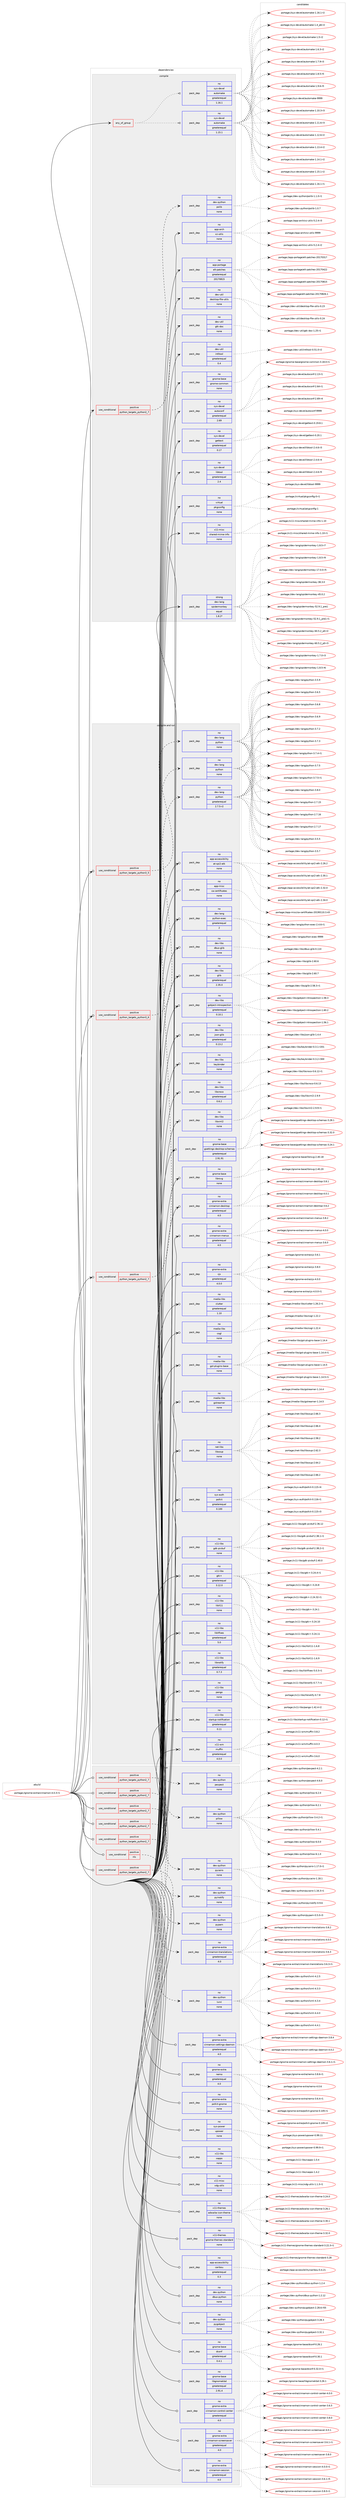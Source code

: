 digraph prolog {

# *************
# Graph options
# *************

newrank=true;
concentrate=true;
compound=true;
graph [rankdir=LR,fontname=Helvetica,fontsize=10,ranksep=1.5];#, ranksep=2.5, nodesep=0.2];
edge  [arrowhead=vee];
node  [fontname=Helvetica,fontsize=10];

# **********
# The ebuild
# **********

subgraph cluster_leftcol {
color=gray;
rank=same;
label=<<i>ebuild</i>>;
id [label="portage://gnome-extra/cinnamon-4.0.3-r1", color=red, width=4, href="../gnome-extra/cinnamon-4.0.3-r1.svg"];
}

# ****************
# The dependencies
# ****************

subgraph cluster_midcol {
color=gray;
label=<<i>dependencies</i>>;
subgraph cluster_compile {
fillcolor="#eeeeee";
style=filled;
label=<<i>compile</i>>;
subgraph any3999 {
dependency280070 [label=<<TABLE BORDER="0" CELLBORDER="1" CELLSPACING="0" CELLPADDING="4"><TR><TD CELLPADDING="10">any_of_group</TD></TR></TABLE>>, shape=none, color=red];subgraph pack201711 {
dependency280071 [label=<<TABLE BORDER="0" CELLBORDER="1" CELLSPACING="0" CELLPADDING="4" WIDTH="220"><TR><TD ROWSPAN="6" CELLPADDING="30">pack_dep</TD></TR><TR><TD WIDTH="110">no</TD></TR><TR><TD>sys-devel</TD></TR><TR><TD>automake</TD></TR><TR><TD>greaterequal</TD></TR><TR><TD>1.16.1</TD></TR></TABLE>>, shape=none, color=blue];
}
dependency280070:e -> dependency280071:w [weight=20,style="dotted",arrowhead="oinv"];
subgraph pack201712 {
dependency280072 [label=<<TABLE BORDER="0" CELLBORDER="1" CELLSPACING="0" CELLPADDING="4" WIDTH="220"><TR><TD ROWSPAN="6" CELLPADDING="30">pack_dep</TD></TR><TR><TD WIDTH="110">no</TD></TR><TR><TD>sys-devel</TD></TR><TR><TD>automake</TD></TR><TR><TD>greaterequal</TD></TR><TR><TD>1.15.1</TD></TR></TABLE>>, shape=none, color=blue];
}
dependency280070:e -> dependency280072:w [weight=20,style="dotted",arrowhead="oinv"];
}
id:e -> dependency280070:w [weight=20,style="solid",arrowhead="vee"];
subgraph cond74269 {
dependency280073 [label=<<TABLE BORDER="0" CELLBORDER="1" CELLSPACING="0" CELLPADDING="4"><TR><TD ROWSPAN="3" CELLPADDING="10">use_conditional</TD></TR><TR><TD>positive</TD></TR><TR><TD>python_targets_python2_7</TD></TR></TABLE>>, shape=none, color=red];
subgraph pack201713 {
dependency280074 [label=<<TABLE BORDER="0" CELLBORDER="1" CELLSPACING="0" CELLPADDING="4" WIDTH="220"><TR><TD ROWSPAN="6" CELLPADDING="30">pack_dep</TD></TR><TR><TD WIDTH="110">no</TD></TR><TR><TD>dev-python</TD></TR><TR><TD>polib</TD></TR><TR><TD>none</TD></TR><TR><TD></TD></TR></TABLE>>, shape=none, color=blue];
}
dependency280073:e -> dependency280074:w [weight=20,style="dashed",arrowhead="vee"];
}
id:e -> dependency280073:w [weight=20,style="solid",arrowhead="vee"];
subgraph pack201714 {
dependency280075 [label=<<TABLE BORDER="0" CELLBORDER="1" CELLSPACING="0" CELLPADDING="4" WIDTH="220"><TR><TD ROWSPAN="6" CELLPADDING="30">pack_dep</TD></TR><TR><TD WIDTH="110">no</TD></TR><TR><TD>app-arch</TD></TR><TR><TD>xz-utils</TD></TR><TR><TD>none</TD></TR><TR><TD></TD></TR></TABLE>>, shape=none, color=blue];
}
id:e -> dependency280075:w [weight=20,style="solid",arrowhead="vee"];
subgraph pack201715 {
dependency280076 [label=<<TABLE BORDER="0" CELLBORDER="1" CELLSPACING="0" CELLPADDING="4" WIDTH="220"><TR><TD ROWSPAN="6" CELLPADDING="30">pack_dep</TD></TR><TR><TD WIDTH="110">no</TD></TR><TR><TD>app-portage</TD></TR><TR><TD>elt-patches</TD></TR><TR><TD>greaterequal</TD></TR><TR><TD>20170815</TD></TR></TABLE>>, shape=none, color=blue];
}
id:e -> dependency280076:w [weight=20,style="solid",arrowhead="vee"];
subgraph pack201716 {
dependency280077 [label=<<TABLE BORDER="0" CELLBORDER="1" CELLSPACING="0" CELLPADDING="4" WIDTH="220"><TR><TD ROWSPAN="6" CELLPADDING="30">pack_dep</TD></TR><TR><TD WIDTH="110">no</TD></TR><TR><TD>dev-util</TD></TR><TR><TD>desktop-file-utils</TD></TR><TR><TD>none</TD></TR><TR><TD></TD></TR></TABLE>>, shape=none, color=blue];
}
id:e -> dependency280077:w [weight=20,style="solid",arrowhead="vee"];
subgraph pack201717 {
dependency280078 [label=<<TABLE BORDER="0" CELLBORDER="1" CELLSPACING="0" CELLPADDING="4" WIDTH="220"><TR><TD ROWSPAN="6" CELLPADDING="30">pack_dep</TD></TR><TR><TD WIDTH="110">no</TD></TR><TR><TD>dev-util</TD></TR><TR><TD>gtk-doc</TD></TR><TR><TD>none</TD></TR><TR><TD></TD></TR></TABLE>>, shape=none, color=blue];
}
id:e -> dependency280078:w [weight=20,style="solid",arrowhead="vee"];
subgraph pack201718 {
dependency280079 [label=<<TABLE BORDER="0" CELLBORDER="1" CELLSPACING="0" CELLPADDING="4" WIDTH="220"><TR><TD ROWSPAN="6" CELLPADDING="30">pack_dep</TD></TR><TR><TD WIDTH="110">no</TD></TR><TR><TD>dev-util</TD></TR><TR><TD>intltool</TD></TR><TR><TD>greaterequal</TD></TR><TR><TD>0.4</TD></TR></TABLE>>, shape=none, color=blue];
}
id:e -> dependency280079:w [weight=20,style="solid",arrowhead="vee"];
subgraph pack201719 {
dependency280080 [label=<<TABLE BORDER="0" CELLBORDER="1" CELLSPACING="0" CELLPADDING="4" WIDTH="220"><TR><TD ROWSPAN="6" CELLPADDING="30">pack_dep</TD></TR><TR><TD WIDTH="110">no</TD></TR><TR><TD>gnome-base</TD></TR><TR><TD>gnome-common</TD></TR><TR><TD>none</TD></TR><TR><TD></TD></TR></TABLE>>, shape=none, color=blue];
}
id:e -> dependency280080:w [weight=20,style="solid",arrowhead="vee"];
subgraph pack201720 {
dependency280081 [label=<<TABLE BORDER="0" CELLBORDER="1" CELLSPACING="0" CELLPADDING="4" WIDTH="220"><TR><TD ROWSPAN="6" CELLPADDING="30">pack_dep</TD></TR><TR><TD WIDTH="110">no</TD></TR><TR><TD>sys-devel</TD></TR><TR><TD>autoconf</TD></TR><TR><TD>greaterequal</TD></TR><TR><TD>2.69</TD></TR></TABLE>>, shape=none, color=blue];
}
id:e -> dependency280081:w [weight=20,style="solid",arrowhead="vee"];
subgraph pack201721 {
dependency280082 [label=<<TABLE BORDER="0" CELLBORDER="1" CELLSPACING="0" CELLPADDING="4" WIDTH="220"><TR><TD ROWSPAN="6" CELLPADDING="30">pack_dep</TD></TR><TR><TD WIDTH="110">no</TD></TR><TR><TD>sys-devel</TD></TR><TR><TD>gettext</TD></TR><TR><TD>greaterequal</TD></TR><TR><TD>0.17</TD></TR></TABLE>>, shape=none, color=blue];
}
id:e -> dependency280082:w [weight=20,style="solid",arrowhead="vee"];
subgraph pack201722 {
dependency280083 [label=<<TABLE BORDER="0" CELLBORDER="1" CELLSPACING="0" CELLPADDING="4" WIDTH="220"><TR><TD ROWSPAN="6" CELLPADDING="30">pack_dep</TD></TR><TR><TD WIDTH="110">no</TD></TR><TR><TD>sys-devel</TD></TR><TR><TD>libtool</TD></TR><TR><TD>greaterequal</TD></TR><TR><TD>2.4</TD></TR></TABLE>>, shape=none, color=blue];
}
id:e -> dependency280083:w [weight=20,style="solid",arrowhead="vee"];
subgraph pack201723 {
dependency280084 [label=<<TABLE BORDER="0" CELLBORDER="1" CELLSPACING="0" CELLPADDING="4" WIDTH="220"><TR><TD ROWSPAN="6" CELLPADDING="30">pack_dep</TD></TR><TR><TD WIDTH="110">no</TD></TR><TR><TD>virtual</TD></TR><TR><TD>pkgconfig</TD></TR><TR><TD>none</TD></TR><TR><TD></TD></TR></TABLE>>, shape=none, color=blue];
}
id:e -> dependency280084:w [weight=20,style="solid",arrowhead="vee"];
subgraph pack201724 {
dependency280085 [label=<<TABLE BORDER="0" CELLBORDER="1" CELLSPACING="0" CELLPADDING="4" WIDTH="220"><TR><TD ROWSPAN="6" CELLPADDING="30">pack_dep</TD></TR><TR><TD WIDTH="110">no</TD></TR><TR><TD>x11-misc</TD></TR><TR><TD>shared-mime-info</TD></TR><TR><TD>none</TD></TR><TR><TD></TD></TR></TABLE>>, shape=none, color=blue];
}
id:e -> dependency280085:w [weight=20,style="solid",arrowhead="vee"];
subgraph pack201725 {
dependency280086 [label=<<TABLE BORDER="0" CELLBORDER="1" CELLSPACING="0" CELLPADDING="4" WIDTH="220"><TR><TD ROWSPAN="6" CELLPADDING="30">pack_dep</TD></TR><TR><TD WIDTH="110">strong</TD></TR><TR><TD>dev-lang</TD></TR><TR><TD>spidermonkey</TD></TR><TR><TD>equal</TD></TR><TR><TD>1.8.2*</TD></TR></TABLE>>, shape=none, color=blue];
}
id:e -> dependency280086:w [weight=20,style="solid",arrowhead="vee"];
}
subgraph cluster_compileandrun {
fillcolor="#eeeeee";
style=filled;
label=<<i>compile and run</i>>;
subgraph cond74270 {
dependency280087 [label=<<TABLE BORDER="0" CELLBORDER="1" CELLSPACING="0" CELLPADDING="4"><TR><TD ROWSPAN="3" CELLPADDING="10">use_conditional</TD></TR><TR><TD>positive</TD></TR><TR><TD>python_targets_python2_7</TD></TR></TABLE>>, shape=none, color=red];
subgraph pack201726 {
dependency280088 [label=<<TABLE BORDER="0" CELLBORDER="1" CELLSPACING="0" CELLPADDING="4" WIDTH="220"><TR><TD ROWSPAN="6" CELLPADDING="30">pack_dep</TD></TR><TR><TD WIDTH="110">no</TD></TR><TR><TD>dev-lang</TD></TR><TR><TD>python</TD></TR><TR><TD>greaterequal</TD></TR><TR><TD>2.7.5-r2</TD></TR></TABLE>>, shape=none, color=blue];
}
dependency280087:e -> dependency280088:w [weight=20,style="dashed",arrowhead="vee"];
}
id:e -> dependency280087:w [weight=20,style="solid",arrowhead="odotvee"];
subgraph cond74271 {
dependency280089 [label=<<TABLE BORDER="0" CELLBORDER="1" CELLSPACING="0" CELLPADDING="4"><TR><TD ROWSPAN="3" CELLPADDING="10">use_conditional</TD></TR><TR><TD>positive</TD></TR><TR><TD>python_targets_python3_5</TD></TR></TABLE>>, shape=none, color=red];
subgraph pack201727 {
dependency280090 [label=<<TABLE BORDER="0" CELLBORDER="1" CELLSPACING="0" CELLPADDING="4" WIDTH="220"><TR><TD ROWSPAN="6" CELLPADDING="30">pack_dep</TD></TR><TR><TD WIDTH="110">no</TD></TR><TR><TD>dev-lang</TD></TR><TR><TD>python</TD></TR><TR><TD>none</TD></TR><TR><TD></TD></TR></TABLE>>, shape=none, color=blue];
}
dependency280089:e -> dependency280090:w [weight=20,style="dashed",arrowhead="vee"];
}
id:e -> dependency280089:w [weight=20,style="solid",arrowhead="odotvee"];
subgraph cond74272 {
dependency280091 [label=<<TABLE BORDER="0" CELLBORDER="1" CELLSPACING="0" CELLPADDING="4"><TR><TD ROWSPAN="3" CELLPADDING="10">use_conditional</TD></TR><TR><TD>positive</TD></TR><TR><TD>python_targets_python3_6</TD></TR></TABLE>>, shape=none, color=red];
subgraph pack201728 {
dependency280092 [label=<<TABLE BORDER="0" CELLBORDER="1" CELLSPACING="0" CELLPADDING="4" WIDTH="220"><TR><TD ROWSPAN="6" CELLPADDING="30">pack_dep</TD></TR><TR><TD WIDTH="110">no</TD></TR><TR><TD>dev-lang</TD></TR><TR><TD>python</TD></TR><TR><TD>none</TD></TR><TR><TD></TD></TR></TABLE>>, shape=none, color=blue];
}
dependency280091:e -> dependency280092:w [weight=20,style="dashed",arrowhead="vee"];
}
id:e -> dependency280091:w [weight=20,style="solid",arrowhead="odotvee"];
subgraph pack201729 {
dependency280093 [label=<<TABLE BORDER="0" CELLBORDER="1" CELLSPACING="0" CELLPADDING="4" WIDTH="220"><TR><TD ROWSPAN="6" CELLPADDING="30">pack_dep</TD></TR><TR><TD WIDTH="110">no</TD></TR><TR><TD>app-accessibility</TD></TR><TR><TD>at-spi2-atk</TD></TR><TR><TD>none</TD></TR><TR><TD></TD></TR></TABLE>>, shape=none, color=blue];
}
id:e -> dependency280093:w [weight=20,style="solid",arrowhead="odotvee"];
subgraph pack201730 {
dependency280094 [label=<<TABLE BORDER="0" CELLBORDER="1" CELLSPACING="0" CELLPADDING="4" WIDTH="220"><TR><TD ROWSPAN="6" CELLPADDING="30">pack_dep</TD></TR><TR><TD WIDTH="110">no</TD></TR><TR><TD>app-misc</TD></TR><TR><TD>ca-certificates</TD></TR><TR><TD>none</TD></TR><TR><TD></TD></TR></TABLE>>, shape=none, color=blue];
}
id:e -> dependency280094:w [weight=20,style="solid",arrowhead="odotvee"];
subgraph pack201731 {
dependency280095 [label=<<TABLE BORDER="0" CELLBORDER="1" CELLSPACING="0" CELLPADDING="4" WIDTH="220"><TR><TD ROWSPAN="6" CELLPADDING="30">pack_dep</TD></TR><TR><TD WIDTH="110">no</TD></TR><TR><TD>dev-lang</TD></TR><TR><TD>python-exec</TD></TR><TR><TD>greaterequal</TD></TR><TR><TD>2</TD></TR></TABLE>>, shape=none, color=blue];
}
id:e -> dependency280095:w [weight=20,style="solid",arrowhead="odotvee"];
subgraph pack201732 {
dependency280096 [label=<<TABLE BORDER="0" CELLBORDER="1" CELLSPACING="0" CELLPADDING="4" WIDTH="220"><TR><TD ROWSPAN="6" CELLPADDING="30">pack_dep</TD></TR><TR><TD WIDTH="110">no</TD></TR><TR><TD>dev-libs</TD></TR><TR><TD>dbus-glib</TD></TR><TR><TD>none</TD></TR><TR><TD></TD></TR></TABLE>>, shape=none, color=blue];
}
id:e -> dependency280096:w [weight=20,style="solid",arrowhead="odotvee"];
subgraph pack201733 {
dependency280097 [label=<<TABLE BORDER="0" CELLBORDER="1" CELLSPACING="0" CELLPADDING="4" WIDTH="220"><TR><TD ROWSPAN="6" CELLPADDING="30">pack_dep</TD></TR><TR><TD WIDTH="110">no</TD></TR><TR><TD>dev-libs</TD></TR><TR><TD>glib</TD></TR><TR><TD>greaterequal</TD></TR><TR><TD>2.35.0</TD></TR></TABLE>>, shape=none, color=blue];
}
id:e -> dependency280097:w [weight=20,style="solid",arrowhead="odotvee"];
subgraph pack201734 {
dependency280098 [label=<<TABLE BORDER="0" CELLBORDER="1" CELLSPACING="0" CELLPADDING="4" WIDTH="220"><TR><TD ROWSPAN="6" CELLPADDING="30">pack_dep</TD></TR><TR><TD WIDTH="110">no</TD></TR><TR><TD>dev-libs</TD></TR><TR><TD>gobject-introspection</TD></TR><TR><TD>greaterequal</TD></TR><TR><TD>0.10.1</TD></TR></TABLE>>, shape=none, color=blue];
}
id:e -> dependency280098:w [weight=20,style="solid",arrowhead="odotvee"];
subgraph pack201735 {
dependency280099 [label=<<TABLE BORDER="0" CELLBORDER="1" CELLSPACING="0" CELLPADDING="4" WIDTH="220"><TR><TD ROWSPAN="6" CELLPADDING="30">pack_dep</TD></TR><TR><TD WIDTH="110">no</TD></TR><TR><TD>dev-libs</TD></TR><TR><TD>json-glib</TD></TR><TR><TD>greaterequal</TD></TR><TR><TD>0.13.2</TD></TR></TABLE>>, shape=none, color=blue];
}
id:e -> dependency280099:w [weight=20,style="solid",arrowhead="odotvee"];
subgraph pack201736 {
dependency280100 [label=<<TABLE BORDER="0" CELLBORDER="1" CELLSPACING="0" CELLPADDING="4" WIDTH="220"><TR><TD ROWSPAN="6" CELLPADDING="30">pack_dep</TD></TR><TR><TD WIDTH="110">no</TD></TR><TR><TD>dev-libs</TD></TR><TR><TD>keybinder</TD></TR><TR><TD>none</TD></TR><TR><TD></TD></TR></TABLE>>, shape=none, color=blue];
}
id:e -> dependency280100:w [weight=20,style="solid",arrowhead="odotvee"];
subgraph pack201737 {
dependency280101 [label=<<TABLE BORDER="0" CELLBORDER="1" CELLSPACING="0" CELLPADDING="4" WIDTH="220"><TR><TD ROWSPAN="6" CELLPADDING="30">pack_dep</TD></TR><TR><TD WIDTH="110">no</TD></TR><TR><TD>dev-libs</TD></TR><TR><TD>libcroco</TD></TR><TR><TD>greaterequal</TD></TR><TR><TD>0.6.2</TD></TR></TABLE>>, shape=none, color=blue];
}
id:e -> dependency280101:w [weight=20,style="solid",arrowhead="odotvee"];
subgraph pack201738 {
dependency280102 [label=<<TABLE BORDER="0" CELLBORDER="1" CELLSPACING="0" CELLPADDING="4" WIDTH="220"><TR><TD ROWSPAN="6" CELLPADDING="30">pack_dep</TD></TR><TR><TD WIDTH="110">no</TD></TR><TR><TD>dev-libs</TD></TR><TR><TD>libxml2</TD></TR><TR><TD>none</TD></TR><TR><TD></TD></TR></TABLE>>, shape=none, color=blue];
}
id:e -> dependency280102:w [weight=20,style="solid",arrowhead="odotvee"];
subgraph pack201739 {
dependency280103 [label=<<TABLE BORDER="0" CELLBORDER="1" CELLSPACING="0" CELLPADDING="4" WIDTH="220"><TR><TD ROWSPAN="6" CELLPADDING="30">pack_dep</TD></TR><TR><TD WIDTH="110">no</TD></TR><TR><TD>gnome-base</TD></TR><TR><TD>gsettings-desktop-schemas</TD></TR><TR><TD>greaterequal</TD></TR><TR><TD>2.91.91</TD></TR></TABLE>>, shape=none, color=blue];
}
id:e -> dependency280103:w [weight=20,style="solid",arrowhead="odotvee"];
subgraph pack201740 {
dependency280104 [label=<<TABLE BORDER="0" CELLBORDER="1" CELLSPACING="0" CELLPADDING="4" WIDTH="220"><TR><TD ROWSPAN="6" CELLPADDING="30">pack_dep</TD></TR><TR><TD WIDTH="110">no</TD></TR><TR><TD>gnome-base</TD></TR><TR><TD>librsvg</TD></TR><TR><TD>none</TD></TR><TR><TD></TD></TR></TABLE>>, shape=none, color=blue];
}
id:e -> dependency280104:w [weight=20,style="solid",arrowhead="odotvee"];
subgraph pack201741 {
dependency280105 [label=<<TABLE BORDER="0" CELLBORDER="1" CELLSPACING="0" CELLPADDING="4" WIDTH="220"><TR><TD ROWSPAN="6" CELLPADDING="30">pack_dep</TD></TR><TR><TD WIDTH="110">no</TD></TR><TR><TD>gnome-extra</TD></TR><TR><TD>cinnamon-desktop</TD></TR><TR><TD>greaterequal</TD></TR><TR><TD>4.0</TD></TR></TABLE>>, shape=none, color=blue];
}
id:e -> dependency280105:w [weight=20,style="solid",arrowhead="odotvee"];
subgraph pack201742 {
dependency280106 [label=<<TABLE BORDER="0" CELLBORDER="1" CELLSPACING="0" CELLPADDING="4" WIDTH="220"><TR><TD ROWSPAN="6" CELLPADDING="30">pack_dep</TD></TR><TR><TD WIDTH="110">no</TD></TR><TR><TD>gnome-extra</TD></TR><TR><TD>cinnamon-menus</TD></TR><TR><TD>greaterequal</TD></TR><TR><TD>4.0</TD></TR></TABLE>>, shape=none, color=blue];
}
id:e -> dependency280106:w [weight=20,style="solid",arrowhead="odotvee"];
subgraph pack201743 {
dependency280107 [label=<<TABLE BORDER="0" CELLBORDER="1" CELLSPACING="0" CELLPADDING="4" WIDTH="220"><TR><TD ROWSPAN="6" CELLPADDING="30">pack_dep</TD></TR><TR><TD WIDTH="110">no</TD></TR><TR><TD>gnome-extra</TD></TR><TR><TD>cjs</TD></TR><TR><TD>greaterequal</TD></TR><TR><TD>4.0.0</TD></TR></TABLE>>, shape=none, color=blue];
}
id:e -> dependency280107:w [weight=20,style="solid",arrowhead="odotvee"];
subgraph pack201744 {
dependency280108 [label=<<TABLE BORDER="0" CELLBORDER="1" CELLSPACING="0" CELLPADDING="4" WIDTH="220"><TR><TD ROWSPAN="6" CELLPADDING="30">pack_dep</TD></TR><TR><TD WIDTH="110">no</TD></TR><TR><TD>media-libs</TD></TR><TR><TD>clutter</TD></TR><TR><TD>greaterequal</TD></TR><TR><TD>1.10</TD></TR></TABLE>>, shape=none, color=blue];
}
id:e -> dependency280108:w [weight=20,style="solid",arrowhead="odotvee"];
subgraph pack201745 {
dependency280109 [label=<<TABLE BORDER="0" CELLBORDER="1" CELLSPACING="0" CELLPADDING="4" WIDTH="220"><TR><TD ROWSPAN="6" CELLPADDING="30">pack_dep</TD></TR><TR><TD WIDTH="110">no</TD></TR><TR><TD>media-libs</TD></TR><TR><TD>cogl</TD></TR><TR><TD>none</TD></TR><TR><TD></TD></TR></TABLE>>, shape=none, color=blue];
}
id:e -> dependency280109:w [weight=20,style="solid",arrowhead="odotvee"];
subgraph pack201746 {
dependency280110 [label=<<TABLE BORDER="0" CELLBORDER="1" CELLSPACING="0" CELLPADDING="4" WIDTH="220"><TR><TD ROWSPAN="6" CELLPADDING="30">pack_dep</TD></TR><TR><TD WIDTH="110">no</TD></TR><TR><TD>media-libs</TD></TR><TR><TD>gst-plugins-base</TD></TR><TR><TD>none</TD></TR><TR><TD></TD></TR></TABLE>>, shape=none, color=blue];
}
id:e -> dependency280110:w [weight=20,style="solid",arrowhead="odotvee"];
subgraph pack201747 {
dependency280111 [label=<<TABLE BORDER="0" CELLBORDER="1" CELLSPACING="0" CELLPADDING="4" WIDTH="220"><TR><TD ROWSPAN="6" CELLPADDING="30">pack_dep</TD></TR><TR><TD WIDTH="110">no</TD></TR><TR><TD>media-libs</TD></TR><TR><TD>gstreamer</TD></TR><TR><TD>none</TD></TR><TR><TD></TD></TR></TABLE>>, shape=none, color=blue];
}
id:e -> dependency280111:w [weight=20,style="solid",arrowhead="odotvee"];
subgraph pack201748 {
dependency280112 [label=<<TABLE BORDER="0" CELLBORDER="1" CELLSPACING="0" CELLPADDING="4" WIDTH="220"><TR><TD ROWSPAN="6" CELLPADDING="30">pack_dep</TD></TR><TR><TD WIDTH="110">no</TD></TR><TR><TD>net-libs</TD></TR><TR><TD>libsoup</TD></TR><TR><TD>none</TD></TR><TR><TD></TD></TR></TABLE>>, shape=none, color=blue];
}
id:e -> dependency280112:w [weight=20,style="solid",arrowhead="odotvee"];
subgraph pack201749 {
dependency280113 [label=<<TABLE BORDER="0" CELLBORDER="1" CELLSPACING="0" CELLPADDING="4" WIDTH="220"><TR><TD ROWSPAN="6" CELLPADDING="30">pack_dep</TD></TR><TR><TD WIDTH="110">no</TD></TR><TR><TD>sys-auth</TD></TR><TR><TD>polkit</TD></TR><TR><TD>greaterequal</TD></TR><TR><TD>0.100</TD></TR></TABLE>>, shape=none, color=blue];
}
id:e -> dependency280113:w [weight=20,style="solid",arrowhead="odotvee"];
subgraph pack201750 {
dependency280114 [label=<<TABLE BORDER="0" CELLBORDER="1" CELLSPACING="0" CELLPADDING="4" WIDTH="220"><TR><TD ROWSPAN="6" CELLPADDING="30">pack_dep</TD></TR><TR><TD WIDTH="110">no</TD></TR><TR><TD>x11-libs</TD></TR><TR><TD>gdk-pixbuf</TD></TR><TR><TD>none</TD></TR><TR><TD></TD></TR></TABLE>>, shape=none, color=blue];
}
id:e -> dependency280114:w [weight=20,style="solid",arrowhead="odotvee"];
subgraph pack201751 {
dependency280115 [label=<<TABLE BORDER="0" CELLBORDER="1" CELLSPACING="0" CELLPADDING="4" WIDTH="220"><TR><TD ROWSPAN="6" CELLPADDING="30">pack_dep</TD></TR><TR><TD WIDTH="110">no</TD></TR><TR><TD>x11-libs</TD></TR><TR><TD>gtk+</TD></TR><TR><TD>greaterequal</TD></TR><TR><TD>3.12.0</TD></TR></TABLE>>, shape=none, color=blue];
}
id:e -> dependency280115:w [weight=20,style="solid",arrowhead="odotvee"];
subgraph pack201752 {
dependency280116 [label=<<TABLE BORDER="0" CELLBORDER="1" CELLSPACING="0" CELLPADDING="4" WIDTH="220"><TR><TD ROWSPAN="6" CELLPADDING="30">pack_dep</TD></TR><TR><TD WIDTH="110">no</TD></TR><TR><TD>x11-libs</TD></TR><TR><TD>libX11</TD></TR><TR><TD>none</TD></TR><TR><TD></TD></TR></TABLE>>, shape=none, color=blue];
}
id:e -> dependency280116:w [weight=20,style="solid",arrowhead="odotvee"];
subgraph pack201753 {
dependency280117 [label=<<TABLE BORDER="0" CELLBORDER="1" CELLSPACING="0" CELLPADDING="4" WIDTH="220"><TR><TD ROWSPAN="6" CELLPADDING="30">pack_dep</TD></TR><TR><TD WIDTH="110">no</TD></TR><TR><TD>x11-libs</TD></TR><TR><TD>libXfixes</TD></TR><TR><TD>greaterequal</TD></TR><TR><TD>5.0</TD></TR></TABLE>>, shape=none, color=blue];
}
id:e -> dependency280117:w [weight=20,style="solid",arrowhead="odotvee"];
subgraph pack201754 {
dependency280118 [label=<<TABLE BORDER="0" CELLBORDER="1" CELLSPACING="0" CELLPADDING="4" WIDTH="220"><TR><TD ROWSPAN="6" CELLPADDING="30">pack_dep</TD></TR><TR><TD WIDTH="110">no</TD></TR><TR><TD>x11-libs</TD></TR><TR><TD>libnotify</TD></TR><TR><TD>greaterequal</TD></TR><TR><TD>0.7.3</TD></TR></TABLE>>, shape=none, color=blue];
}
id:e -> dependency280118:w [weight=20,style="solid",arrowhead="odotvee"];
subgraph pack201755 {
dependency280119 [label=<<TABLE BORDER="0" CELLBORDER="1" CELLSPACING="0" CELLPADDING="4" WIDTH="220"><TR><TD ROWSPAN="6" CELLPADDING="30">pack_dep</TD></TR><TR><TD WIDTH="110">no</TD></TR><TR><TD>x11-libs</TD></TR><TR><TD>pango</TD></TR><TR><TD>none</TD></TR><TR><TD></TD></TR></TABLE>>, shape=none, color=blue];
}
id:e -> dependency280119:w [weight=20,style="solid",arrowhead="odotvee"];
subgraph pack201756 {
dependency280120 [label=<<TABLE BORDER="0" CELLBORDER="1" CELLSPACING="0" CELLPADDING="4" WIDTH="220"><TR><TD ROWSPAN="6" CELLPADDING="30">pack_dep</TD></TR><TR><TD WIDTH="110">no</TD></TR><TR><TD>x11-libs</TD></TR><TR><TD>startup-notification</TD></TR><TR><TD>greaterequal</TD></TR><TR><TD>0.11</TD></TR></TABLE>>, shape=none, color=blue];
}
id:e -> dependency280120:w [weight=20,style="solid",arrowhead="odotvee"];
subgraph pack201757 {
dependency280121 [label=<<TABLE BORDER="0" CELLBORDER="1" CELLSPACING="0" CELLPADDING="4" WIDTH="220"><TR><TD ROWSPAN="6" CELLPADDING="30">pack_dep</TD></TR><TR><TD WIDTH="110">no</TD></TR><TR><TD>x11-wm</TD></TR><TR><TD>muffin</TD></TR><TR><TD>greaterequal</TD></TR><TR><TD>4.0.0</TD></TR></TABLE>>, shape=none, color=blue];
}
id:e -> dependency280121:w [weight=20,style="solid",arrowhead="odotvee"];
}
subgraph cluster_run {
fillcolor="#eeeeee";
style=filled;
label=<<i>run</i>>;
subgraph cond74273 {
dependency280122 [label=<<TABLE BORDER="0" CELLBORDER="1" CELLSPACING="0" CELLPADDING="4"><TR><TD ROWSPAN="3" CELLPADDING="10">use_conditional</TD></TR><TR><TD>positive</TD></TR><TR><TD>nls</TD></TR></TABLE>>, shape=none, color=red];
subgraph pack201758 {
dependency280123 [label=<<TABLE BORDER="0" CELLBORDER="1" CELLSPACING="0" CELLPADDING="4" WIDTH="220"><TR><TD ROWSPAN="6" CELLPADDING="30">pack_dep</TD></TR><TR><TD WIDTH="110">no</TD></TR><TR><TD>gnome-extra</TD></TR><TR><TD>cinnamon-translations</TD></TR><TR><TD>greaterequal</TD></TR><TR><TD>4.0</TD></TR></TABLE>>, shape=none, color=blue];
}
dependency280122:e -> dependency280123:w [weight=20,style="dashed",arrowhead="vee"];
}
id:e -> dependency280122:w [weight=20,style="solid",arrowhead="odot"];
subgraph cond74274 {
dependency280124 [label=<<TABLE BORDER="0" CELLBORDER="1" CELLSPACING="0" CELLPADDING="4"><TR><TD ROWSPAN="3" CELLPADDING="10">use_conditional</TD></TR><TR><TD>positive</TD></TR><TR><TD>python_targets_python2_7</TD></TR></TABLE>>, shape=none, color=red];
subgraph pack201759 {
dependency280125 [label=<<TABLE BORDER="0" CELLBORDER="1" CELLSPACING="0" CELLPADDING="4" WIDTH="220"><TR><TD ROWSPAN="6" CELLPADDING="30">pack_dep</TD></TR><TR><TD WIDTH="110">no</TD></TR><TR><TD>dev-python</TD></TR><TR><TD>lxml</TD></TR><TR><TD>none</TD></TR><TR><TD></TD></TR></TABLE>>, shape=none, color=blue];
}
dependency280124:e -> dependency280125:w [weight=20,style="dashed",arrowhead="vee"];
}
id:e -> dependency280124:w [weight=20,style="solid",arrowhead="odot"];
subgraph cond74275 {
dependency280126 [label=<<TABLE BORDER="0" CELLBORDER="1" CELLSPACING="0" CELLPADDING="4"><TR><TD ROWSPAN="3" CELLPADDING="10">use_conditional</TD></TR><TR><TD>positive</TD></TR><TR><TD>python_targets_python2_7</TD></TR></TABLE>>, shape=none, color=red];
subgraph pack201760 {
dependency280127 [label=<<TABLE BORDER="0" CELLBORDER="1" CELLSPACING="0" CELLPADDING="4" WIDTH="220"><TR><TD ROWSPAN="6" CELLPADDING="30">pack_dep</TD></TR><TR><TD WIDTH="110">no</TD></TR><TR><TD>dev-python</TD></TR><TR><TD>pexpect</TD></TR><TR><TD>none</TD></TR><TR><TD></TD></TR></TABLE>>, shape=none, color=blue];
}
dependency280126:e -> dependency280127:w [weight=20,style="dashed",arrowhead="vee"];
}
id:e -> dependency280126:w [weight=20,style="solid",arrowhead="odot"];
subgraph cond74276 {
dependency280128 [label=<<TABLE BORDER="0" CELLBORDER="1" CELLSPACING="0" CELLPADDING="4"><TR><TD ROWSPAN="3" CELLPADDING="10">use_conditional</TD></TR><TR><TD>positive</TD></TR><TR><TD>python_targets_python2_7</TD></TR></TABLE>>, shape=none, color=red];
subgraph pack201761 {
dependency280129 [label=<<TABLE BORDER="0" CELLBORDER="1" CELLSPACING="0" CELLPADDING="4" WIDTH="220"><TR><TD ROWSPAN="6" CELLPADDING="30">pack_dep</TD></TR><TR><TD WIDTH="110">no</TD></TR><TR><TD>dev-python</TD></TR><TR><TD>pillow</TD></TR><TR><TD>none</TD></TR><TR><TD></TD></TR></TABLE>>, shape=none, color=blue];
}
dependency280128:e -> dependency280129:w [weight=20,style="dashed",arrowhead="vee"];
}
id:e -> dependency280128:w [weight=20,style="solid",arrowhead="odot"];
subgraph cond74277 {
dependency280130 [label=<<TABLE BORDER="0" CELLBORDER="1" CELLSPACING="0" CELLPADDING="4"><TR><TD ROWSPAN="3" CELLPADDING="10">use_conditional</TD></TR><TR><TD>positive</TD></TR><TR><TD>python_targets_python2_7</TD></TR></TABLE>>, shape=none, color=red];
subgraph pack201762 {
dependency280131 [label=<<TABLE BORDER="0" CELLBORDER="1" CELLSPACING="0" CELLPADDING="4" WIDTH="220"><TR><TD ROWSPAN="6" CELLPADDING="30">pack_dep</TD></TR><TR><TD WIDTH="110">no</TD></TR><TR><TD>dev-python</TD></TR><TR><TD>pycairo</TD></TR><TR><TD>none</TD></TR><TR><TD></TD></TR></TABLE>>, shape=none, color=blue];
}
dependency280130:e -> dependency280131:w [weight=20,style="dashed",arrowhead="vee"];
}
id:e -> dependency280130:w [weight=20,style="solid",arrowhead="odot"];
subgraph cond74278 {
dependency280132 [label=<<TABLE BORDER="0" CELLBORDER="1" CELLSPACING="0" CELLPADDING="4"><TR><TD ROWSPAN="3" CELLPADDING="10">use_conditional</TD></TR><TR><TD>positive</TD></TR><TR><TD>python_targets_python2_7</TD></TR></TABLE>>, shape=none, color=red];
subgraph pack201763 {
dependency280133 [label=<<TABLE BORDER="0" CELLBORDER="1" CELLSPACING="0" CELLPADDING="4" WIDTH="220"><TR><TD ROWSPAN="6" CELLPADDING="30">pack_dep</TD></TR><TR><TD WIDTH="110">no</TD></TR><TR><TD>dev-python</TD></TR><TR><TD>pyinotify</TD></TR><TR><TD>none</TD></TR><TR><TD></TD></TR></TABLE>>, shape=none, color=blue];
}
dependency280132:e -> dependency280133:w [weight=20,style="dashed",arrowhead="vee"];
}
id:e -> dependency280132:w [weight=20,style="solid",arrowhead="odot"];
subgraph cond74279 {
dependency280134 [label=<<TABLE BORDER="0" CELLBORDER="1" CELLSPACING="0" CELLPADDING="4"><TR><TD ROWSPAN="3" CELLPADDING="10">use_conditional</TD></TR><TR><TD>positive</TD></TR><TR><TD>python_targets_python2_7</TD></TR></TABLE>>, shape=none, color=red];
subgraph pack201764 {
dependency280135 [label=<<TABLE BORDER="0" CELLBORDER="1" CELLSPACING="0" CELLPADDING="4" WIDTH="220"><TR><TD ROWSPAN="6" CELLPADDING="30">pack_dep</TD></TR><TR><TD WIDTH="110">no</TD></TR><TR><TD>dev-python</TD></TR><TR><TD>pypam</TD></TR><TR><TD>none</TD></TR><TR><TD></TD></TR></TABLE>>, shape=none, color=blue];
}
dependency280134:e -> dependency280135:w [weight=20,style="dashed",arrowhead="vee"];
}
id:e -> dependency280134:w [weight=20,style="solid",arrowhead="odot"];
subgraph pack201765 {
dependency280136 [label=<<TABLE BORDER="0" CELLBORDER="1" CELLSPACING="0" CELLPADDING="4" WIDTH="220"><TR><TD ROWSPAN="6" CELLPADDING="30">pack_dep</TD></TR><TR><TD WIDTH="110">no</TD></TR><TR><TD>app-accessibility</TD></TR><TR><TD>caribou</TD></TR><TR><TD>greaterequal</TD></TR><TR><TD>0.3</TD></TR></TABLE>>, shape=none, color=blue];
}
id:e -> dependency280136:w [weight=20,style="solid",arrowhead="odot"];
subgraph pack201766 {
dependency280137 [label=<<TABLE BORDER="0" CELLBORDER="1" CELLSPACING="0" CELLPADDING="4" WIDTH="220"><TR><TD ROWSPAN="6" CELLPADDING="30">pack_dep</TD></TR><TR><TD WIDTH="110">no</TD></TR><TR><TD>dev-python</TD></TR><TR><TD>dbus-python</TD></TR><TR><TD>none</TD></TR><TR><TD></TD></TR></TABLE>>, shape=none, color=blue];
}
id:e -> dependency280137:w [weight=20,style="solid",arrowhead="odot"];
subgraph pack201767 {
dependency280138 [label=<<TABLE BORDER="0" CELLBORDER="1" CELLSPACING="0" CELLPADDING="4" WIDTH="220"><TR><TD ROWSPAN="6" CELLPADDING="30">pack_dep</TD></TR><TR><TD WIDTH="110">no</TD></TR><TR><TD>dev-python</TD></TR><TR><TD>pygobject</TD></TR><TR><TD>none</TD></TR><TR><TD></TD></TR></TABLE>>, shape=none, color=blue];
}
id:e -> dependency280138:w [weight=20,style="solid",arrowhead="odot"];
subgraph pack201768 {
dependency280139 [label=<<TABLE BORDER="0" CELLBORDER="1" CELLSPACING="0" CELLPADDING="4" WIDTH="220"><TR><TD ROWSPAN="6" CELLPADDING="30">pack_dep</TD></TR><TR><TD WIDTH="110">no</TD></TR><TR><TD>gnome-base</TD></TR><TR><TD>dconf</TD></TR><TR><TD>greaterequal</TD></TR><TR><TD>0.4.1</TD></TR></TABLE>>, shape=none, color=blue];
}
id:e -> dependency280139:w [weight=20,style="solid",arrowhead="odot"];
subgraph pack201769 {
dependency280140 [label=<<TABLE BORDER="0" CELLBORDER="1" CELLSPACING="0" CELLPADDING="4" WIDTH="220"><TR><TD ROWSPAN="6" CELLPADDING="30">pack_dep</TD></TR><TR><TD WIDTH="110">no</TD></TR><TR><TD>gnome-base</TD></TR><TR><TD>libgnomekbd</TD></TR><TR><TD>greaterequal</TD></TR><TR><TD>2.91.4</TD></TR></TABLE>>, shape=none, color=blue];
}
id:e -> dependency280140:w [weight=20,style="solid",arrowhead="odot"];
subgraph pack201770 {
dependency280141 [label=<<TABLE BORDER="0" CELLBORDER="1" CELLSPACING="0" CELLPADDING="4" WIDTH="220"><TR><TD ROWSPAN="6" CELLPADDING="30">pack_dep</TD></TR><TR><TD WIDTH="110">no</TD></TR><TR><TD>gnome-extra</TD></TR><TR><TD>cinnamon-control-center</TD></TR><TR><TD>greaterequal</TD></TR><TR><TD>4.0</TD></TR></TABLE>>, shape=none, color=blue];
}
id:e -> dependency280141:w [weight=20,style="solid",arrowhead="odot"];
subgraph pack201771 {
dependency280142 [label=<<TABLE BORDER="0" CELLBORDER="1" CELLSPACING="0" CELLPADDING="4" WIDTH="220"><TR><TD ROWSPAN="6" CELLPADDING="30">pack_dep</TD></TR><TR><TD WIDTH="110">no</TD></TR><TR><TD>gnome-extra</TD></TR><TR><TD>cinnamon-screensaver</TD></TR><TR><TD>greaterequal</TD></TR><TR><TD>4.0</TD></TR></TABLE>>, shape=none, color=blue];
}
id:e -> dependency280142:w [weight=20,style="solid",arrowhead="odot"];
subgraph pack201772 {
dependency280143 [label=<<TABLE BORDER="0" CELLBORDER="1" CELLSPACING="0" CELLPADDING="4" WIDTH="220"><TR><TD ROWSPAN="6" CELLPADDING="30">pack_dep</TD></TR><TR><TD WIDTH="110">no</TD></TR><TR><TD>gnome-extra</TD></TR><TR><TD>cinnamon-session</TD></TR><TR><TD>greaterequal</TD></TR><TR><TD>4.0</TD></TR></TABLE>>, shape=none, color=blue];
}
id:e -> dependency280143:w [weight=20,style="solid",arrowhead="odot"];
subgraph pack201773 {
dependency280144 [label=<<TABLE BORDER="0" CELLBORDER="1" CELLSPACING="0" CELLPADDING="4" WIDTH="220"><TR><TD ROWSPAN="6" CELLPADDING="30">pack_dep</TD></TR><TR><TD WIDTH="110">no</TD></TR><TR><TD>gnome-extra</TD></TR><TR><TD>cinnamon-settings-daemon</TD></TR><TR><TD>greaterequal</TD></TR><TR><TD>4.0</TD></TR></TABLE>>, shape=none, color=blue];
}
id:e -> dependency280144:w [weight=20,style="solid",arrowhead="odot"];
subgraph pack201774 {
dependency280145 [label=<<TABLE BORDER="0" CELLBORDER="1" CELLSPACING="0" CELLPADDING="4" WIDTH="220"><TR><TD ROWSPAN="6" CELLPADDING="30">pack_dep</TD></TR><TR><TD WIDTH="110">no</TD></TR><TR><TD>gnome-extra</TD></TR><TR><TD>nemo</TD></TR><TR><TD>greaterequal</TD></TR><TR><TD>4.0</TD></TR></TABLE>>, shape=none, color=blue];
}
id:e -> dependency280145:w [weight=20,style="solid",arrowhead="odot"];
subgraph pack201775 {
dependency280146 [label=<<TABLE BORDER="0" CELLBORDER="1" CELLSPACING="0" CELLPADDING="4" WIDTH="220"><TR><TD ROWSPAN="6" CELLPADDING="30">pack_dep</TD></TR><TR><TD WIDTH="110">no</TD></TR><TR><TD>gnome-extra</TD></TR><TR><TD>polkit-gnome</TD></TR><TR><TD>none</TD></TR><TR><TD></TD></TR></TABLE>>, shape=none, color=blue];
}
id:e -> dependency280146:w [weight=20,style="solid",arrowhead="odot"];
subgraph pack201776 {
dependency280147 [label=<<TABLE BORDER="0" CELLBORDER="1" CELLSPACING="0" CELLPADDING="4" WIDTH="220"><TR><TD ROWSPAN="6" CELLPADDING="30">pack_dep</TD></TR><TR><TD WIDTH="110">no</TD></TR><TR><TD>sys-power</TD></TR><TR><TD>upower</TD></TR><TR><TD>none</TD></TR><TR><TD></TD></TR></TABLE>>, shape=none, color=blue];
}
id:e -> dependency280147:w [weight=20,style="solid",arrowhead="odot"];
subgraph pack201777 {
dependency280148 [label=<<TABLE BORDER="0" CELLBORDER="1" CELLSPACING="0" CELLPADDING="4" WIDTH="220"><TR><TD ROWSPAN="6" CELLPADDING="30">pack_dep</TD></TR><TR><TD WIDTH="110">no</TD></TR><TR><TD>x11-libs</TD></TR><TR><TD>xapps</TD></TR><TR><TD>none</TD></TR><TR><TD></TD></TR></TABLE>>, shape=none, color=blue];
}
id:e -> dependency280148:w [weight=20,style="solid",arrowhead="odot"];
subgraph pack201778 {
dependency280149 [label=<<TABLE BORDER="0" CELLBORDER="1" CELLSPACING="0" CELLPADDING="4" WIDTH="220"><TR><TD ROWSPAN="6" CELLPADDING="30">pack_dep</TD></TR><TR><TD WIDTH="110">no</TD></TR><TR><TD>x11-misc</TD></TR><TR><TD>xdg-utils</TD></TR><TR><TD>none</TD></TR><TR><TD></TD></TR></TABLE>>, shape=none, color=blue];
}
id:e -> dependency280149:w [weight=20,style="solid",arrowhead="odot"];
subgraph pack201779 {
dependency280150 [label=<<TABLE BORDER="0" CELLBORDER="1" CELLSPACING="0" CELLPADDING="4" WIDTH="220"><TR><TD ROWSPAN="6" CELLPADDING="30">pack_dep</TD></TR><TR><TD WIDTH="110">no</TD></TR><TR><TD>x11-themes</TD></TR><TR><TD>adwaita-icon-theme</TD></TR><TR><TD>none</TD></TR><TR><TD></TD></TR></TABLE>>, shape=none, color=blue];
}
id:e -> dependency280150:w [weight=20,style="solid",arrowhead="odot"];
subgraph pack201780 {
dependency280151 [label=<<TABLE BORDER="0" CELLBORDER="1" CELLSPACING="0" CELLPADDING="4" WIDTH="220"><TR><TD ROWSPAN="6" CELLPADDING="30">pack_dep</TD></TR><TR><TD WIDTH="110">no</TD></TR><TR><TD>x11-themes</TD></TR><TR><TD>gnome-themes-standard</TD></TR><TR><TD>none</TD></TR><TR><TD></TD></TR></TABLE>>, shape=none, color=blue];
}
id:e -> dependency280151:w [weight=20,style="solid",arrowhead="odot"];
}
}

# **************
# The candidates
# **************

subgraph cluster_choices {
rank=same;
color=gray;
label=<<i>candidates</i>>;

subgraph choice201711 {
color=black;
nodesep=1;
choiceportage11512111545100101118101108479711711611110997107101454946494846514511451 [label="portage://sys-devel/automake-1.10.3-r3", color=red, width=4,href="../sys-devel/automake-1.10.3-r3.svg"];
choiceportage11512111545100101118101108479711711611110997107101454946494946544511451 [label="portage://sys-devel/automake-1.11.6-r3", color=red, width=4,href="../sys-devel/automake-1.11.6-r3.svg"];
choiceportage11512111545100101118101108479711711611110997107101454946495046544511450 [label="portage://sys-devel/automake-1.12.6-r2", color=red, width=4,href="../sys-devel/automake-1.12.6-r2.svg"];
choiceportage11512111545100101118101108479711711611110997107101454946495146524511450 [label="portage://sys-devel/automake-1.13.4-r2", color=red, width=4,href="../sys-devel/automake-1.13.4-r2.svg"];
choiceportage11512111545100101118101108479711711611110997107101454946495246494511450 [label="portage://sys-devel/automake-1.14.1-r2", color=red, width=4,href="../sys-devel/automake-1.14.1-r2.svg"];
choiceportage11512111545100101118101108479711711611110997107101454946495346494511450 [label="portage://sys-devel/automake-1.15.1-r2", color=red, width=4,href="../sys-devel/automake-1.15.1-r2.svg"];
choiceportage11512111545100101118101108479711711611110997107101454946495446494511449 [label="portage://sys-devel/automake-1.16.1-r1", color=red, width=4,href="../sys-devel/automake-1.16.1-r1.svg"];
choiceportage11512111545100101118101108479711711611110997107101454946495446494511450 [label="portage://sys-devel/automake-1.16.1-r2", color=red, width=4,href="../sys-devel/automake-1.16.1-r2.svg"];
choiceportage115121115451001011181011084797117116111109971071014549465295112544511450 [label="portage://sys-devel/automake-1.4_p6-r2", color=red, width=4,href="../sys-devel/automake-1.4_p6-r2.svg"];
choiceportage11512111545100101118101108479711711611110997107101454946534511450 [label="portage://sys-devel/automake-1.5-r2", color=red, width=4,href="../sys-devel/automake-1.5-r2.svg"];
choiceportage115121115451001011181011084797117116111109971071014549465446514511450 [label="portage://sys-devel/automake-1.6.3-r2", color=red, width=4,href="../sys-devel/automake-1.6.3-r2.svg"];
choiceportage115121115451001011181011084797117116111109971071014549465546574511451 [label="portage://sys-devel/automake-1.7.9-r3", color=red, width=4,href="../sys-devel/automake-1.7.9-r3.svg"];
choiceportage115121115451001011181011084797117116111109971071014549465646534511453 [label="portage://sys-devel/automake-1.8.5-r5", color=red, width=4,href="../sys-devel/automake-1.8.5-r5.svg"];
choiceportage115121115451001011181011084797117116111109971071014549465746544511453 [label="portage://sys-devel/automake-1.9.6-r5", color=red, width=4,href="../sys-devel/automake-1.9.6-r5.svg"];
choiceportage115121115451001011181011084797117116111109971071014557575757 [label="portage://sys-devel/automake-9999", color=red, width=4,href="../sys-devel/automake-9999.svg"];
dependency280071:e -> choiceportage11512111545100101118101108479711711611110997107101454946494846514511451:w [style=dotted,weight="100"];
dependency280071:e -> choiceportage11512111545100101118101108479711711611110997107101454946494946544511451:w [style=dotted,weight="100"];
dependency280071:e -> choiceportage11512111545100101118101108479711711611110997107101454946495046544511450:w [style=dotted,weight="100"];
dependency280071:e -> choiceportage11512111545100101118101108479711711611110997107101454946495146524511450:w [style=dotted,weight="100"];
dependency280071:e -> choiceportage11512111545100101118101108479711711611110997107101454946495246494511450:w [style=dotted,weight="100"];
dependency280071:e -> choiceportage11512111545100101118101108479711711611110997107101454946495346494511450:w [style=dotted,weight="100"];
dependency280071:e -> choiceportage11512111545100101118101108479711711611110997107101454946495446494511449:w [style=dotted,weight="100"];
dependency280071:e -> choiceportage11512111545100101118101108479711711611110997107101454946495446494511450:w [style=dotted,weight="100"];
dependency280071:e -> choiceportage115121115451001011181011084797117116111109971071014549465295112544511450:w [style=dotted,weight="100"];
dependency280071:e -> choiceportage11512111545100101118101108479711711611110997107101454946534511450:w [style=dotted,weight="100"];
dependency280071:e -> choiceportage115121115451001011181011084797117116111109971071014549465446514511450:w [style=dotted,weight="100"];
dependency280071:e -> choiceportage115121115451001011181011084797117116111109971071014549465546574511451:w [style=dotted,weight="100"];
dependency280071:e -> choiceportage115121115451001011181011084797117116111109971071014549465646534511453:w [style=dotted,weight="100"];
dependency280071:e -> choiceportage115121115451001011181011084797117116111109971071014549465746544511453:w [style=dotted,weight="100"];
dependency280071:e -> choiceportage115121115451001011181011084797117116111109971071014557575757:w [style=dotted,weight="100"];
}
subgraph choice201712 {
color=black;
nodesep=1;
choiceportage11512111545100101118101108479711711611110997107101454946494846514511451 [label="portage://sys-devel/automake-1.10.3-r3", color=red, width=4,href="../sys-devel/automake-1.10.3-r3.svg"];
choiceportage11512111545100101118101108479711711611110997107101454946494946544511451 [label="portage://sys-devel/automake-1.11.6-r3", color=red, width=4,href="../sys-devel/automake-1.11.6-r3.svg"];
choiceportage11512111545100101118101108479711711611110997107101454946495046544511450 [label="portage://sys-devel/automake-1.12.6-r2", color=red, width=4,href="../sys-devel/automake-1.12.6-r2.svg"];
choiceportage11512111545100101118101108479711711611110997107101454946495146524511450 [label="portage://sys-devel/automake-1.13.4-r2", color=red, width=4,href="../sys-devel/automake-1.13.4-r2.svg"];
choiceportage11512111545100101118101108479711711611110997107101454946495246494511450 [label="portage://sys-devel/automake-1.14.1-r2", color=red, width=4,href="../sys-devel/automake-1.14.1-r2.svg"];
choiceportage11512111545100101118101108479711711611110997107101454946495346494511450 [label="portage://sys-devel/automake-1.15.1-r2", color=red, width=4,href="../sys-devel/automake-1.15.1-r2.svg"];
choiceportage11512111545100101118101108479711711611110997107101454946495446494511449 [label="portage://sys-devel/automake-1.16.1-r1", color=red, width=4,href="../sys-devel/automake-1.16.1-r1.svg"];
choiceportage11512111545100101118101108479711711611110997107101454946495446494511450 [label="portage://sys-devel/automake-1.16.1-r2", color=red, width=4,href="../sys-devel/automake-1.16.1-r2.svg"];
choiceportage115121115451001011181011084797117116111109971071014549465295112544511450 [label="portage://sys-devel/automake-1.4_p6-r2", color=red, width=4,href="../sys-devel/automake-1.4_p6-r2.svg"];
choiceportage11512111545100101118101108479711711611110997107101454946534511450 [label="portage://sys-devel/automake-1.5-r2", color=red, width=4,href="../sys-devel/automake-1.5-r2.svg"];
choiceportage115121115451001011181011084797117116111109971071014549465446514511450 [label="portage://sys-devel/automake-1.6.3-r2", color=red, width=4,href="../sys-devel/automake-1.6.3-r2.svg"];
choiceportage115121115451001011181011084797117116111109971071014549465546574511451 [label="portage://sys-devel/automake-1.7.9-r3", color=red, width=4,href="../sys-devel/automake-1.7.9-r3.svg"];
choiceportage115121115451001011181011084797117116111109971071014549465646534511453 [label="portage://sys-devel/automake-1.8.5-r5", color=red, width=4,href="../sys-devel/automake-1.8.5-r5.svg"];
choiceportage115121115451001011181011084797117116111109971071014549465746544511453 [label="portage://sys-devel/automake-1.9.6-r5", color=red, width=4,href="../sys-devel/automake-1.9.6-r5.svg"];
choiceportage115121115451001011181011084797117116111109971071014557575757 [label="portage://sys-devel/automake-9999", color=red, width=4,href="../sys-devel/automake-9999.svg"];
dependency280072:e -> choiceportage11512111545100101118101108479711711611110997107101454946494846514511451:w [style=dotted,weight="100"];
dependency280072:e -> choiceportage11512111545100101118101108479711711611110997107101454946494946544511451:w [style=dotted,weight="100"];
dependency280072:e -> choiceportage11512111545100101118101108479711711611110997107101454946495046544511450:w [style=dotted,weight="100"];
dependency280072:e -> choiceportage11512111545100101118101108479711711611110997107101454946495146524511450:w [style=dotted,weight="100"];
dependency280072:e -> choiceportage11512111545100101118101108479711711611110997107101454946495246494511450:w [style=dotted,weight="100"];
dependency280072:e -> choiceportage11512111545100101118101108479711711611110997107101454946495346494511450:w [style=dotted,weight="100"];
dependency280072:e -> choiceportage11512111545100101118101108479711711611110997107101454946495446494511449:w [style=dotted,weight="100"];
dependency280072:e -> choiceportage11512111545100101118101108479711711611110997107101454946495446494511450:w [style=dotted,weight="100"];
dependency280072:e -> choiceportage115121115451001011181011084797117116111109971071014549465295112544511450:w [style=dotted,weight="100"];
dependency280072:e -> choiceportage11512111545100101118101108479711711611110997107101454946534511450:w [style=dotted,weight="100"];
dependency280072:e -> choiceportage115121115451001011181011084797117116111109971071014549465446514511450:w [style=dotted,weight="100"];
dependency280072:e -> choiceportage115121115451001011181011084797117116111109971071014549465546574511451:w [style=dotted,weight="100"];
dependency280072:e -> choiceportage115121115451001011181011084797117116111109971071014549465646534511453:w [style=dotted,weight="100"];
dependency280072:e -> choiceportage115121115451001011181011084797117116111109971071014549465746544511453:w [style=dotted,weight="100"];
dependency280072:e -> choiceportage115121115451001011181011084797117116111109971071014557575757:w [style=dotted,weight="100"];
}
subgraph choice201713 {
color=black;
nodesep=1;
choiceportage100101118451121211161041111104711211110810598454946484655 [label="portage://dev-python/polib-1.0.7", color=red, width=4,href="../dev-python/polib-1.0.7.svg"];
choiceportage1001011184511212111610411111047112111108105984549464946484511449 [label="portage://dev-python/polib-1.1.0-r1", color=red, width=4,href="../dev-python/polib-1.1.0-r1.svg"];
dependency280074:e -> choiceportage100101118451121211161041111104711211110810598454946484655:w [style=dotted,weight="100"];
dependency280074:e -> choiceportage1001011184511212111610411111047112111108105984549464946484511449:w [style=dotted,weight="100"];
}
subgraph choice201714 {
color=black;
nodesep=1;
choiceportage9711211245971149910447120122451171161051081154553465046524511450 [label="portage://app-arch/xz-utils-5.2.4-r2", color=red, width=4,href="../app-arch/xz-utils-5.2.4-r2.svg"];
choiceportage9711211245971149910447120122451171161051081154553465046524511451 [label="portage://app-arch/xz-utils-5.2.4-r3", color=red, width=4,href="../app-arch/xz-utils-5.2.4-r3.svg"];
choiceportage9711211245971149910447120122451171161051081154557575757 [label="portage://app-arch/xz-utils-9999", color=red, width=4,href="../app-arch/xz-utils-9999.svg"];
dependency280075:e -> choiceportage9711211245971149910447120122451171161051081154553465046524511450:w [style=dotted,weight="100"];
dependency280075:e -> choiceportage9711211245971149910447120122451171161051081154553465046524511451:w [style=dotted,weight="100"];
dependency280075:e -> choiceportage9711211245971149910447120122451171161051081154557575757:w [style=dotted,weight="100"];
}
subgraph choice201715 {
color=black;
nodesep=1;
choiceportage97112112451121111141169710310147101108116451129711699104101115455048495548514955 [label="portage://app-portage/elt-patches-20170317", color=red, width=4,href="../app-portage/elt-patches-20170317.svg"];
choiceportage97112112451121111141169710310147101108116451129711699104101115455048495548525050 [label="portage://app-portage/elt-patches-20170422", color=red, width=4,href="../app-portage/elt-patches-20170422.svg"];
choiceportage97112112451121111141169710310147101108116451129711699104101115455048495548564953 [label="portage://app-portage/elt-patches-20170815", color=red, width=4,href="../app-portage/elt-patches-20170815.svg"];
choiceportage971121124511211111411697103101471011081164511297116991041011154550484955485650544649 [label="portage://app-portage/elt-patches-20170826.1", color=red, width=4,href="../app-portage/elt-patches-20170826.1.svg"];
dependency280076:e -> choiceportage97112112451121111141169710310147101108116451129711699104101115455048495548514955:w [style=dotted,weight="100"];
dependency280076:e -> choiceportage97112112451121111141169710310147101108116451129711699104101115455048495548525050:w [style=dotted,weight="100"];
dependency280076:e -> choiceportage97112112451121111141169710310147101108116451129711699104101115455048495548564953:w [style=dotted,weight="100"];
dependency280076:e -> choiceportage971121124511211111411697103101471011081164511297116991041011154550484955485650544649:w [style=dotted,weight="100"];
}
subgraph choice201716 {
color=black;
nodesep=1;
choiceportage100101118451171161051084710010111510711611111245102105108101451171161051081154548465051 [label="portage://dev-util/desktop-file-utils-0.23", color=red, width=4,href="../dev-util/desktop-file-utils-0.23.svg"];
choiceportage100101118451171161051084710010111510711611111245102105108101451171161051081154548465052 [label="portage://dev-util/desktop-file-utils-0.24", color=red, width=4,href="../dev-util/desktop-file-utils-0.24.svg"];
dependency280077:e -> choiceportage100101118451171161051084710010111510711611111245102105108101451171161051081154548465051:w [style=dotted,weight="100"];
dependency280077:e -> choiceportage100101118451171161051084710010111510711611111245102105108101451171161051081154548465052:w [style=dotted,weight="100"];
}
subgraph choice201717 {
color=black;
nodesep=1;
choiceportage1001011184511711610510847103116107451001119945494650534511449 [label="portage://dev-util/gtk-doc-1.25-r1", color=red, width=4,href="../dev-util/gtk-doc-1.25-r1.svg"];
dependency280078:e -> choiceportage1001011184511711610510847103116107451001119945494650534511449:w [style=dotted,weight="100"];
}
subgraph choice201718 {
color=black;
nodesep=1;
choiceportage1001011184511711610510847105110116108116111111108454846534946484511450 [label="portage://dev-util/intltool-0.51.0-r2", color=red, width=4,href="../dev-util/intltool-0.51.0-r2.svg"];
dependency280079:e -> choiceportage1001011184511711610510847105110116108116111111108454846534946484511450:w [style=dotted,weight="100"];
}
subgraph choice201719 {
color=black;
nodesep=1;
choiceportage103110111109101459897115101471031101111091014599111109109111110455146495646484511449 [label="portage://gnome-base/gnome-common-3.18.0-r1", color=red, width=4,href="../gnome-base/gnome-common-3.18.0-r1.svg"];
dependency280080:e -> choiceportage103110111109101459897115101471031101111091014599111109109111110455146495646484511449:w [style=dotted,weight="100"];
}
subgraph choice201720 {
color=black;
nodesep=1;
choiceportage1151211154510010111810110847971171161119911111010245504649514511449 [label="portage://sys-devel/autoconf-2.13-r1", color=red, width=4,href="../sys-devel/autoconf-2.13-r1.svg"];
choiceportage1151211154510010111810110847971171161119911111010245504654524511449 [label="portage://sys-devel/autoconf-2.64-r1", color=red, width=4,href="../sys-devel/autoconf-2.64-r1.svg"];
choiceportage1151211154510010111810110847971171161119911111010245504654574511452 [label="portage://sys-devel/autoconf-2.69-r4", color=red, width=4,href="../sys-devel/autoconf-2.69-r4.svg"];
choiceportage115121115451001011181011084797117116111991111101024557575757 [label="portage://sys-devel/autoconf-9999", color=red, width=4,href="../sys-devel/autoconf-9999.svg"];
dependency280081:e -> choiceportage1151211154510010111810110847971171161119911111010245504649514511449:w [style=dotted,weight="100"];
dependency280081:e -> choiceportage1151211154510010111810110847971171161119911111010245504654524511449:w [style=dotted,weight="100"];
dependency280081:e -> choiceportage1151211154510010111810110847971171161119911111010245504654574511452:w [style=dotted,weight="100"];
dependency280081:e -> choiceportage115121115451001011181011084797117116111991111101024557575757:w [style=dotted,weight="100"];
}
subgraph choice201721 {
color=black;
nodesep=1;
choiceportage1151211154510010111810110847103101116116101120116454846495746564649 [label="portage://sys-devel/gettext-0.19.8.1", color=red, width=4,href="../sys-devel/gettext-0.19.8.1.svg"];
choiceportage115121115451001011181011084710310111611610112011645484650484649 [label="portage://sys-devel/gettext-0.20.1", color=red, width=4,href="../sys-devel/gettext-0.20.1.svg"];
dependency280082:e -> choiceportage1151211154510010111810110847103101116116101120116454846495746564649:w [style=dotted,weight="100"];
dependency280082:e -> choiceportage115121115451001011181011084710310111611610112011645484650484649:w [style=dotted,weight="100"];
}
subgraph choice201722 {
color=black;
nodesep=1;
choiceportage1151211154510010111810110847108105981161111111084550465246544511451 [label="portage://sys-devel/libtool-2.4.6-r3", color=red, width=4,href="../sys-devel/libtool-2.4.6-r3.svg"];
choiceportage1151211154510010111810110847108105981161111111084550465246544511452 [label="portage://sys-devel/libtool-2.4.6-r4", color=red, width=4,href="../sys-devel/libtool-2.4.6-r4.svg"];
choiceportage1151211154510010111810110847108105981161111111084550465246544511453 [label="portage://sys-devel/libtool-2.4.6-r5", color=red, width=4,href="../sys-devel/libtool-2.4.6-r5.svg"];
choiceportage1151211154510010111810110847108105981161111111084557575757 [label="portage://sys-devel/libtool-9999", color=red, width=4,href="../sys-devel/libtool-9999.svg"];
dependency280083:e -> choiceportage1151211154510010111810110847108105981161111111084550465246544511451:w [style=dotted,weight="100"];
dependency280083:e -> choiceportage1151211154510010111810110847108105981161111111084550465246544511452:w [style=dotted,weight="100"];
dependency280083:e -> choiceportage1151211154510010111810110847108105981161111111084550465246544511453:w [style=dotted,weight="100"];
dependency280083:e -> choiceportage1151211154510010111810110847108105981161111111084557575757:w [style=dotted,weight="100"];
}
subgraph choice201723 {
color=black;
nodesep=1;
choiceportage11810511411611797108471121071039911111010210510345484511449 [label="portage://virtual/pkgconfig-0-r1", color=red, width=4,href="../virtual/pkgconfig-0-r1.svg"];
choiceportage1181051141161179710847112107103991111101021051034549 [label="portage://virtual/pkgconfig-1", color=red, width=4,href="../virtual/pkgconfig-1.svg"];
dependency280084:e -> choiceportage11810511411611797108471121071039911111010210510345484511449:w [style=dotted,weight="100"];
dependency280084:e -> choiceportage1181051141161179710847112107103991111101021051034549:w [style=dotted,weight="100"];
}
subgraph choice201724 {
color=black;
nodesep=1;
choiceportage12049494510910511599471151049711410110045109105109101451051101021114549464948 [label="portage://x11-misc/shared-mime-info-1.10", color=red, width=4,href="../x11-misc/shared-mime-info-1.10.svg"];
choiceportage120494945109105115994711510497114101100451091051091014510511010211145494649484511449 [label="portage://x11-misc/shared-mime-info-1.10-r1", color=red, width=4,href="../x11-misc/shared-mime-info-1.10-r1.svg"];
dependency280085:e -> choiceportage12049494510910511599471151049711410110045109105109101451051101021114549464948:w [style=dotted,weight="100"];
dependency280085:e -> choiceportage120494945109105115994711510497114101100451091051091014510511010211145494649484511449:w [style=dotted,weight="100"];
}
subgraph choice201725 {
color=black;
nodesep=1;
choiceportage1001011184510897110103471151121051001011141091111101071011214549465546484511451 [label="portage://dev-lang/spidermonkey-1.7.0-r3", color=red, width=4,href="../dev-lang/spidermonkey-1.7.0-r3.svg"];
choiceportage1001011184510897110103471151121051001011141091111101071011214549465646534511454 [label="portage://dev-lang/spidermonkey-1.8.5-r6", color=red, width=4,href="../dev-lang/spidermonkey-1.8.5-r6.svg"];
choiceportage1001011184510897110103471151121051001011141091111101071011214549465646534511455 [label="portage://dev-lang/spidermonkey-1.8.5-r7", color=red, width=4,href="../dev-lang/spidermonkey-1.8.5-r7.svg"];
choiceportage1001011184510897110103471151121051001011141091111101071011214549465646534511457 [label="portage://dev-lang/spidermonkey-1.8.5-r9", color=red, width=4,href="../dev-lang/spidermonkey-1.8.5-r9.svg"];
choiceportage100101118451089711010347115112105100101114109111110107101121454955464846484511453 [label="portage://dev-lang/spidermonkey-17.0.0-r5", color=red, width=4,href="../dev-lang/spidermonkey-17.0.0-r5.svg"];
choiceportage10010111845108971101034711511210510010111410911111010710112145515646514648 [label="portage://dev-lang/spidermonkey-38.3.0", color=red, width=4,href="../dev-lang/spidermonkey-38.3.0.svg"];
choiceportage10010111845108971101034711511210510010111410911111010710112145525346484650 [label="portage://dev-lang/spidermonkey-45.0.2", color=red, width=4,href="../dev-lang/spidermonkey-45.0.2.svg"];
choiceportage100101118451089711010347115112105100101114109111110107101121455350465746499511211410149 [label="portage://dev-lang/spidermonkey-52.9.1_pre1", color=red, width=4,href="../dev-lang/spidermonkey-52.9.1_pre1.svg"];
choiceportage1001011184510897110103471151121051001011141091111101071011214553504657464995112114101494511449 [label="portage://dev-lang/spidermonkey-52.9.1_pre1-r1", color=red, width=4,href="../dev-lang/spidermonkey-52.9.1_pre1-r1.svg"];
choiceportage1001011184510897110103471151121051001011141091111101071011214554484653465095112484511450 [label="portage://dev-lang/spidermonkey-60.5.2_p0-r2", color=red, width=4,href="../dev-lang/spidermonkey-60.5.2_p0-r2.svg"];
choiceportage1001011184510897110103471151121051001011141091111101071011214554484653465095112484511451 [label="portage://dev-lang/spidermonkey-60.5.2_p0-r3", color=red, width=4,href="../dev-lang/spidermonkey-60.5.2_p0-r3.svg"];
dependency280086:e -> choiceportage1001011184510897110103471151121051001011141091111101071011214549465546484511451:w [style=dotted,weight="100"];
dependency280086:e -> choiceportage1001011184510897110103471151121051001011141091111101071011214549465646534511454:w [style=dotted,weight="100"];
dependency280086:e -> choiceportage1001011184510897110103471151121051001011141091111101071011214549465646534511455:w [style=dotted,weight="100"];
dependency280086:e -> choiceportage1001011184510897110103471151121051001011141091111101071011214549465646534511457:w [style=dotted,weight="100"];
dependency280086:e -> choiceportage100101118451089711010347115112105100101114109111110107101121454955464846484511453:w [style=dotted,weight="100"];
dependency280086:e -> choiceportage10010111845108971101034711511210510010111410911111010710112145515646514648:w [style=dotted,weight="100"];
dependency280086:e -> choiceportage10010111845108971101034711511210510010111410911111010710112145525346484650:w [style=dotted,weight="100"];
dependency280086:e -> choiceportage100101118451089711010347115112105100101114109111110107101121455350465746499511211410149:w [style=dotted,weight="100"];
dependency280086:e -> choiceportage1001011184510897110103471151121051001011141091111101071011214553504657464995112114101494511449:w [style=dotted,weight="100"];
dependency280086:e -> choiceportage1001011184510897110103471151121051001011141091111101071011214554484653465095112484511450:w [style=dotted,weight="100"];
dependency280086:e -> choiceportage1001011184510897110103471151121051001011141091111101071011214554484653465095112484511451:w [style=dotted,weight="100"];
}
subgraph choice201726 {
color=black;
nodesep=1;
choiceportage10010111845108971101034711212111610411111045504655464953 [label="portage://dev-lang/python-2.7.15", color=red, width=4,href="../dev-lang/python-2.7.15.svg"];
choiceportage10010111845108971101034711212111610411111045504655464954 [label="portage://dev-lang/python-2.7.16", color=red, width=4,href="../dev-lang/python-2.7.16.svg"];
choiceportage10010111845108971101034711212111610411111045504655464955 [label="portage://dev-lang/python-2.7.17", color=red, width=4,href="../dev-lang/python-2.7.17.svg"];
choiceportage100101118451089711010347112121116104111110455146534653 [label="portage://dev-lang/python-3.5.5", color=red, width=4,href="../dev-lang/python-3.5.5.svg"];
choiceportage100101118451089711010347112121116104111110455146534655 [label="portage://dev-lang/python-3.5.7", color=red, width=4,href="../dev-lang/python-3.5.7.svg"];
choiceportage100101118451089711010347112121116104111110455146534657 [label="portage://dev-lang/python-3.5.9", color=red, width=4,href="../dev-lang/python-3.5.9.svg"];
choiceportage100101118451089711010347112121116104111110455146544653 [label="portage://dev-lang/python-3.6.5", color=red, width=4,href="../dev-lang/python-3.6.5.svg"];
choiceportage100101118451089711010347112121116104111110455146544656 [label="portage://dev-lang/python-3.6.8", color=red, width=4,href="../dev-lang/python-3.6.8.svg"];
choiceportage100101118451089711010347112121116104111110455146544657 [label="portage://dev-lang/python-3.6.9", color=red, width=4,href="../dev-lang/python-3.6.9.svg"];
choiceportage100101118451089711010347112121116104111110455146554650 [label="portage://dev-lang/python-3.7.2", color=red, width=4,href="../dev-lang/python-3.7.2.svg"];
choiceportage100101118451089711010347112121116104111110455146554651 [label="portage://dev-lang/python-3.7.3", color=red, width=4,href="../dev-lang/python-3.7.3.svg"];
choiceportage1001011184510897110103471121211161041111104551465546524511449 [label="portage://dev-lang/python-3.7.4-r1", color=red, width=4,href="../dev-lang/python-3.7.4-r1.svg"];
choiceportage100101118451089711010347112121116104111110455146554653 [label="portage://dev-lang/python-3.7.5", color=red, width=4,href="../dev-lang/python-3.7.5.svg"];
choiceportage1001011184510897110103471121211161041111104551465546534511449 [label="portage://dev-lang/python-3.7.5-r1", color=red, width=4,href="../dev-lang/python-3.7.5-r1.svg"];
choiceportage100101118451089711010347112121116104111110455146564648 [label="portage://dev-lang/python-3.8.0", color=red, width=4,href="../dev-lang/python-3.8.0.svg"];
dependency280088:e -> choiceportage10010111845108971101034711212111610411111045504655464953:w [style=dotted,weight="100"];
dependency280088:e -> choiceportage10010111845108971101034711212111610411111045504655464954:w [style=dotted,weight="100"];
dependency280088:e -> choiceportage10010111845108971101034711212111610411111045504655464955:w [style=dotted,weight="100"];
dependency280088:e -> choiceportage100101118451089711010347112121116104111110455146534653:w [style=dotted,weight="100"];
dependency280088:e -> choiceportage100101118451089711010347112121116104111110455146534655:w [style=dotted,weight="100"];
dependency280088:e -> choiceportage100101118451089711010347112121116104111110455146534657:w [style=dotted,weight="100"];
dependency280088:e -> choiceportage100101118451089711010347112121116104111110455146544653:w [style=dotted,weight="100"];
dependency280088:e -> choiceportage100101118451089711010347112121116104111110455146544656:w [style=dotted,weight="100"];
dependency280088:e -> choiceportage100101118451089711010347112121116104111110455146544657:w [style=dotted,weight="100"];
dependency280088:e -> choiceportage100101118451089711010347112121116104111110455146554650:w [style=dotted,weight="100"];
dependency280088:e -> choiceportage100101118451089711010347112121116104111110455146554651:w [style=dotted,weight="100"];
dependency280088:e -> choiceportage1001011184510897110103471121211161041111104551465546524511449:w [style=dotted,weight="100"];
dependency280088:e -> choiceportage100101118451089711010347112121116104111110455146554653:w [style=dotted,weight="100"];
dependency280088:e -> choiceportage1001011184510897110103471121211161041111104551465546534511449:w [style=dotted,weight="100"];
dependency280088:e -> choiceportage100101118451089711010347112121116104111110455146564648:w [style=dotted,weight="100"];
}
subgraph choice201727 {
color=black;
nodesep=1;
choiceportage10010111845108971101034711212111610411111045504655464953 [label="portage://dev-lang/python-2.7.15", color=red, width=4,href="../dev-lang/python-2.7.15.svg"];
choiceportage10010111845108971101034711212111610411111045504655464954 [label="portage://dev-lang/python-2.7.16", color=red, width=4,href="../dev-lang/python-2.7.16.svg"];
choiceportage10010111845108971101034711212111610411111045504655464955 [label="portage://dev-lang/python-2.7.17", color=red, width=4,href="../dev-lang/python-2.7.17.svg"];
choiceportage100101118451089711010347112121116104111110455146534653 [label="portage://dev-lang/python-3.5.5", color=red, width=4,href="../dev-lang/python-3.5.5.svg"];
choiceportage100101118451089711010347112121116104111110455146534655 [label="portage://dev-lang/python-3.5.7", color=red, width=4,href="../dev-lang/python-3.5.7.svg"];
choiceportage100101118451089711010347112121116104111110455146534657 [label="portage://dev-lang/python-3.5.9", color=red, width=4,href="../dev-lang/python-3.5.9.svg"];
choiceportage100101118451089711010347112121116104111110455146544653 [label="portage://dev-lang/python-3.6.5", color=red, width=4,href="../dev-lang/python-3.6.5.svg"];
choiceportage100101118451089711010347112121116104111110455146544656 [label="portage://dev-lang/python-3.6.8", color=red, width=4,href="../dev-lang/python-3.6.8.svg"];
choiceportage100101118451089711010347112121116104111110455146544657 [label="portage://dev-lang/python-3.6.9", color=red, width=4,href="../dev-lang/python-3.6.9.svg"];
choiceportage100101118451089711010347112121116104111110455146554650 [label="portage://dev-lang/python-3.7.2", color=red, width=4,href="../dev-lang/python-3.7.2.svg"];
choiceportage100101118451089711010347112121116104111110455146554651 [label="portage://dev-lang/python-3.7.3", color=red, width=4,href="../dev-lang/python-3.7.3.svg"];
choiceportage1001011184510897110103471121211161041111104551465546524511449 [label="portage://dev-lang/python-3.7.4-r1", color=red, width=4,href="../dev-lang/python-3.7.4-r1.svg"];
choiceportage100101118451089711010347112121116104111110455146554653 [label="portage://dev-lang/python-3.7.5", color=red, width=4,href="../dev-lang/python-3.7.5.svg"];
choiceportage1001011184510897110103471121211161041111104551465546534511449 [label="portage://dev-lang/python-3.7.5-r1", color=red, width=4,href="../dev-lang/python-3.7.5-r1.svg"];
choiceportage100101118451089711010347112121116104111110455146564648 [label="portage://dev-lang/python-3.8.0", color=red, width=4,href="../dev-lang/python-3.8.0.svg"];
dependency280090:e -> choiceportage10010111845108971101034711212111610411111045504655464953:w [style=dotted,weight="100"];
dependency280090:e -> choiceportage10010111845108971101034711212111610411111045504655464954:w [style=dotted,weight="100"];
dependency280090:e -> choiceportage10010111845108971101034711212111610411111045504655464955:w [style=dotted,weight="100"];
dependency280090:e -> choiceportage100101118451089711010347112121116104111110455146534653:w [style=dotted,weight="100"];
dependency280090:e -> choiceportage100101118451089711010347112121116104111110455146534655:w [style=dotted,weight="100"];
dependency280090:e -> choiceportage100101118451089711010347112121116104111110455146534657:w [style=dotted,weight="100"];
dependency280090:e -> choiceportage100101118451089711010347112121116104111110455146544653:w [style=dotted,weight="100"];
dependency280090:e -> choiceportage100101118451089711010347112121116104111110455146544656:w [style=dotted,weight="100"];
dependency280090:e -> choiceportage100101118451089711010347112121116104111110455146544657:w [style=dotted,weight="100"];
dependency280090:e -> choiceportage100101118451089711010347112121116104111110455146554650:w [style=dotted,weight="100"];
dependency280090:e -> choiceportage100101118451089711010347112121116104111110455146554651:w [style=dotted,weight="100"];
dependency280090:e -> choiceportage1001011184510897110103471121211161041111104551465546524511449:w [style=dotted,weight="100"];
dependency280090:e -> choiceportage100101118451089711010347112121116104111110455146554653:w [style=dotted,weight="100"];
dependency280090:e -> choiceportage1001011184510897110103471121211161041111104551465546534511449:w [style=dotted,weight="100"];
dependency280090:e -> choiceportage100101118451089711010347112121116104111110455146564648:w [style=dotted,weight="100"];
}
subgraph choice201728 {
color=black;
nodesep=1;
choiceportage10010111845108971101034711212111610411111045504655464953 [label="portage://dev-lang/python-2.7.15", color=red, width=4,href="../dev-lang/python-2.7.15.svg"];
choiceportage10010111845108971101034711212111610411111045504655464954 [label="portage://dev-lang/python-2.7.16", color=red, width=4,href="../dev-lang/python-2.7.16.svg"];
choiceportage10010111845108971101034711212111610411111045504655464955 [label="portage://dev-lang/python-2.7.17", color=red, width=4,href="../dev-lang/python-2.7.17.svg"];
choiceportage100101118451089711010347112121116104111110455146534653 [label="portage://dev-lang/python-3.5.5", color=red, width=4,href="../dev-lang/python-3.5.5.svg"];
choiceportage100101118451089711010347112121116104111110455146534655 [label="portage://dev-lang/python-3.5.7", color=red, width=4,href="../dev-lang/python-3.5.7.svg"];
choiceportage100101118451089711010347112121116104111110455146534657 [label="portage://dev-lang/python-3.5.9", color=red, width=4,href="../dev-lang/python-3.5.9.svg"];
choiceportage100101118451089711010347112121116104111110455146544653 [label="portage://dev-lang/python-3.6.5", color=red, width=4,href="../dev-lang/python-3.6.5.svg"];
choiceportage100101118451089711010347112121116104111110455146544656 [label="portage://dev-lang/python-3.6.8", color=red, width=4,href="../dev-lang/python-3.6.8.svg"];
choiceportage100101118451089711010347112121116104111110455146544657 [label="portage://dev-lang/python-3.6.9", color=red, width=4,href="../dev-lang/python-3.6.9.svg"];
choiceportage100101118451089711010347112121116104111110455146554650 [label="portage://dev-lang/python-3.7.2", color=red, width=4,href="../dev-lang/python-3.7.2.svg"];
choiceportage100101118451089711010347112121116104111110455146554651 [label="portage://dev-lang/python-3.7.3", color=red, width=4,href="../dev-lang/python-3.7.3.svg"];
choiceportage1001011184510897110103471121211161041111104551465546524511449 [label="portage://dev-lang/python-3.7.4-r1", color=red, width=4,href="../dev-lang/python-3.7.4-r1.svg"];
choiceportage100101118451089711010347112121116104111110455146554653 [label="portage://dev-lang/python-3.7.5", color=red, width=4,href="../dev-lang/python-3.7.5.svg"];
choiceportage1001011184510897110103471121211161041111104551465546534511449 [label="portage://dev-lang/python-3.7.5-r1", color=red, width=4,href="../dev-lang/python-3.7.5-r1.svg"];
choiceportage100101118451089711010347112121116104111110455146564648 [label="portage://dev-lang/python-3.8.0", color=red, width=4,href="../dev-lang/python-3.8.0.svg"];
dependency280092:e -> choiceportage10010111845108971101034711212111610411111045504655464953:w [style=dotted,weight="100"];
dependency280092:e -> choiceportage10010111845108971101034711212111610411111045504655464954:w [style=dotted,weight="100"];
dependency280092:e -> choiceportage10010111845108971101034711212111610411111045504655464955:w [style=dotted,weight="100"];
dependency280092:e -> choiceportage100101118451089711010347112121116104111110455146534653:w [style=dotted,weight="100"];
dependency280092:e -> choiceportage100101118451089711010347112121116104111110455146534655:w [style=dotted,weight="100"];
dependency280092:e -> choiceportage100101118451089711010347112121116104111110455146534657:w [style=dotted,weight="100"];
dependency280092:e -> choiceportage100101118451089711010347112121116104111110455146544653:w [style=dotted,weight="100"];
dependency280092:e -> choiceportage100101118451089711010347112121116104111110455146544656:w [style=dotted,weight="100"];
dependency280092:e -> choiceportage100101118451089711010347112121116104111110455146544657:w [style=dotted,weight="100"];
dependency280092:e -> choiceportage100101118451089711010347112121116104111110455146554650:w [style=dotted,weight="100"];
dependency280092:e -> choiceportage100101118451089711010347112121116104111110455146554651:w [style=dotted,weight="100"];
dependency280092:e -> choiceportage1001011184510897110103471121211161041111104551465546524511449:w [style=dotted,weight="100"];
dependency280092:e -> choiceportage100101118451089711010347112121116104111110455146554653:w [style=dotted,weight="100"];
dependency280092:e -> choiceportage1001011184510897110103471121211161041111104551465546534511449:w [style=dotted,weight="100"];
dependency280092:e -> choiceportage100101118451089711010347112121116104111110455146564648:w [style=dotted,weight="100"];
}
subgraph choice201729 {
color=black;
nodesep=1;
choiceportage97112112459799991011151151059810510810511612147971164511511210550459711610745504650544650 [label="portage://app-accessibility/at-spi2-atk-2.26.2", color=red, width=4,href="../app-accessibility/at-spi2-atk-2.26.2.svg"];
choiceportage97112112459799991011151151059810510810511612147971164511511210550459711610745504651484649 [label="portage://app-accessibility/at-spi2-atk-2.30.1", color=red, width=4,href="../app-accessibility/at-spi2-atk-2.30.1.svg"];
choiceportage97112112459799991011151151059810510810511612147971164511511210550459711610745504651504648 [label="portage://app-accessibility/at-spi2-atk-2.32.0", color=red, width=4,href="../app-accessibility/at-spi2-atk-2.32.0.svg"];
choiceportage97112112459799991011151151059810510810511612147971164511511210550459711610745504651524648 [label="portage://app-accessibility/at-spi2-atk-2.34.0", color=red, width=4,href="../app-accessibility/at-spi2-atk-2.34.0.svg"];
dependency280093:e -> choiceportage97112112459799991011151151059810510810511612147971164511511210550459711610745504650544650:w [style=dotted,weight="100"];
dependency280093:e -> choiceportage97112112459799991011151151059810510810511612147971164511511210550459711610745504651484649:w [style=dotted,weight="100"];
dependency280093:e -> choiceportage97112112459799991011151151059810510810511612147971164511511210550459711610745504651504648:w [style=dotted,weight="100"];
dependency280093:e -> choiceportage97112112459799991011151151059810510810511612147971164511511210550459711610745504651524648:w [style=dotted,weight="100"];
}
subgraph choice201730 {
color=black;
nodesep=1;
choiceportage971121124510910511599479997459910111411610510210599971161011154550484957484949484651465251 [label="portage://app-misc/ca-certificates-20190110.3.43", color=red, width=4,href="../app-misc/ca-certificates-20190110.3.43.svg"];
dependency280094:e -> choiceportage971121124510910511599479997459910111411610510210599971161011154550484957484949484651465251:w [style=dotted,weight="100"];
}
subgraph choice201731 {
color=black;
nodesep=1;
choiceportage10010111845108971101034711212111610411111045101120101994550465246544511449 [label="portage://dev-lang/python-exec-2.4.6-r1", color=red, width=4,href="../dev-lang/python-exec-2.4.6-r1.svg"];
choiceportage10010111845108971101034711212111610411111045101120101994557575757 [label="portage://dev-lang/python-exec-9999", color=red, width=4,href="../dev-lang/python-exec-9999.svg"];
dependency280095:e -> choiceportage10010111845108971101034711212111610411111045101120101994550465246544511449:w [style=dotted,weight="100"];
dependency280095:e -> choiceportage10010111845108971101034711212111610411111045101120101994557575757:w [style=dotted,weight="100"];
}
subgraph choice201732 {
color=black;
nodesep=1;
choiceportage100101118451081059811547100981171154510310810598454846494948 [label="portage://dev-libs/dbus-glib-0.110", color=red, width=4,href="../dev-libs/dbus-glib-0.110.svg"];
dependency280096:e -> choiceportage100101118451081059811547100981171154510310810598454846494948:w [style=dotted,weight="100"];
}
subgraph choice201733 {
color=black;
nodesep=1;
choiceportage10010111845108105981154710310810598455046535646514511449 [label="portage://dev-libs/glib-2.58.3-r1", color=red, width=4,href="../dev-libs/glib-2.58.3-r1.svg"];
choiceportage1001011184510810598115471031081059845504654484654 [label="portage://dev-libs/glib-2.60.6", color=red, width=4,href="../dev-libs/glib-2.60.6.svg"];
choiceportage1001011184510810598115471031081059845504654484655 [label="portage://dev-libs/glib-2.60.7", color=red, width=4,href="../dev-libs/glib-2.60.7.svg"];
dependency280097:e -> choiceportage10010111845108105981154710310810598455046535646514511449:w [style=dotted,weight="100"];
dependency280097:e -> choiceportage1001011184510810598115471031081059845504654484654:w [style=dotted,weight="100"];
dependency280097:e -> choiceportage1001011184510810598115471031081059845504654484655:w [style=dotted,weight="100"];
}
subgraph choice201734 {
color=black;
nodesep=1;
choiceportage1001011184510810598115471031119810610199116451051101161141111151121019911610511111045494653544649 [label="portage://dev-libs/gobject-introspection-1.56.1", color=red, width=4,href="../dev-libs/gobject-introspection-1.56.1.svg"];
choiceportage1001011184510810598115471031119810610199116451051101161141111151121019911610511111045494653564651 [label="portage://dev-libs/gobject-introspection-1.58.3", color=red, width=4,href="../dev-libs/gobject-introspection-1.58.3.svg"];
choiceportage1001011184510810598115471031119810610199116451051101161141111151121019911610511111045494654484650 [label="portage://dev-libs/gobject-introspection-1.60.2", color=red, width=4,href="../dev-libs/gobject-introspection-1.60.2.svg"];
dependency280098:e -> choiceportage1001011184510810598115471031119810610199116451051101161141111151121019911610511111045494653544649:w [style=dotted,weight="100"];
dependency280098:e -> choiceportage1001011184510810598115471031119810610199116451051101161141111151121019911610511111045494653564651:w [style=dotted,weight="100"];
dependency280098:e -> choiceportage1001011184510810598115471031119810610199116451051101161141111151121019911610511111045494654484650:w [style=dotted,weight="100"];
}
subgraph choice201735 {
color=black;
nodesep=1;
choiceportage1001011184510810598115471061151111104510310810598454946524652 [label="portage://dev-libs/json-glib-1.4.4", color=red, width=4,href="../dev-libs/json-glib-1.4.4.svg"];
dependency280099:e -> choiceportage1001011184510810598115471061151111104510310810598454946524652:w [style=dotted,weight="100"];
}
subgraph choice201736 {
color=black;
nodesep=1;
choiceportage1001011184510810598115471071011219810511010010111445484651464945114504849 [label="portage://dev-libs/keybinder-0.3.1-r201", color=red, width=4,href="../dev-libs/keybinder-0.3.1-r201.svg"];
choiceportage1001011184510810598115471071011219810511010010111445484651465045114514848 [label="portage://dev-libs/keybinder-0.3.2-r300", color=red, width=4,href="../dev-libs/keybinder-0.3.2-r300.svg"];
dependency280100:e -> choiceportage1001011184510810598115471071011219810511010010111445484651464945114504849:w [style=dotted,weight="100"];
dependency280100:e -> choiceportage1001011184510810598115471071011219810511010010111445484651465045114514848:w [style=dotted,weight="100"];
}
subgraph choice201737 {
color=black;
nodesep=1;
choiceportage100101118451081059811547108105989911411199111454846544649504511449 [label="portage://dev-libs/libcroco-0.6.12-r1", color=red, width=4,href="../dev-libs/libcroco-0.6.12-r1.svg"];
choiceportage10010111845108105981154710810598991141119911145484654464951 [label="portage://dev-libs/libcroco-0.6.13", color=red, width=4,href="../dev-libs/libcroco-0.6.13.svg"];
dependency280101:e -> choiceportage100101118451081059811547108105989911411199111454846544649504511449:w [style=dotted,weight="100"];
dependency280101:e -> choiceportage10010111845108105981154710810598991141119911145484654464951:w [style=dotted,weight="100"];
}
subgraph choice201738 {
color=black;
nodesep=1;
choiceportage1001011184510810598115471081059812010910850455046574657 [label="portage://dev-libs/libxml2-2.9.9", color=red, width=4,href="../dev-libs/libxml2-2.9.9.svg"];
choiceportage10010111845108105981154710810598120109108504550465746574511449 [label="portage://dev-libs/libxml2-2.9.9-r1", color=red, width=4,href="../dev-libs/libxml2-2.9.9-r1.svg"];
dependency280102:e -> choiceportage1001011184510810598115471081059812010910850455046574657:w [style=dotted,weight="100"];
dependency280102:e -> choiceportage10010111845108105981154710810598120109108504550465746574511449:w [style=dotted,weight="100"];
}
subgraph choice201739 {
color=black;
nodesep=1;
choiceportage103110111109101459897115101471031151011161161051101031154510010111510711611111245115991041011099711545514650524649 [label="portage://gnome-base/gsettings-desktop-schemas-3.24.1", color=red, width=4,href="../gnome-base/gsettings-desktop-schemas-3.24.1.svg"];
choiceportage103110111109101459897115101471031151011161161051101031154510010111510711611111245115991041011099711545514650564649 [label="portage://gnome-base/gsettings-desktop-schemas-3.28.1", color=red, width=4,href="../gnome-base/gsettings-desktop-schemas-3.28.1.svg"];
choiceportage103110111109101459897115101471031151011161161051101031154510010111510711611111245115991041011099711545514651504648 [label="portage://gnome-base/gsettings-desktop-schemas-3.32.0", color=red, width=4,href="../gnome-base/gsettings-desktop-schemas-3.32.0.svg"];
dependency280103:e -> choiceportage103110111109101459897115101471031151011161161051101031154510010111510711611111245115991041011099711545514650524649:w [style=dotted,weight="100"];
dependency280103:e -> choiceportage103110111109101459897115101471031151011161161051101031154510010111510711611111245115991041011099711545514650564649:w [style=dotted,weight="100"];
dependency280103:e -> choiceportage103110111109101459897115101471031151011161161051101031154510010111510711611111245115991041011099711545514651504648:w [style=dotted,weight="100"];
}
subgraph choice201740 {
color=black;
nodesep=1;
choiceportage10311011110910145989711510147108105981141151181034550465248464956 [label="portage://gnome-base/librsvg-2.40.18", color=red, width=4,href="../gnome-base/librsvg-2.40.18.svg"];
choiceportage10311011110910145989711510147108105981141151181034550465248465048 [label="portage://gnome-base/librsvg-2.40.20", color=red, width=4,href="../gnome-base/librsvg-2.40.20.svg"];
dependency280104:e -> choiceportage10311011110910145989711510147108105981141151181034550465248464956:w [style=dotted,weight="100"];
dependency280104:e -> choiceportage10311011110910145989711510147108105981141151181034550465248465048:w [style=dotted,weight="100"];
}
subgraph choice201741 {
color=black;
nodesep=1;
choiceportage103110111109101451011201161149747991051101109710911111045100101115107116111112455146544650 [label="portage://gnome-extra/cinnamon-desktop-3.6.2", color=red, width=4,href="../gnome-extra/cinnamon-desktop-3.6.2.svg"];
choiceportage103110111109101451011201161149747991051101109710911111045100101115107116111112455146564649 [label="portage://gnome-extra/cinnamon-desktop-3.8.1", color=red, width=4,href="../gnome-extra/cinnamon-desktop-3.8.1.svg"];
choiceportage103110111109101451011201161149747991051101109710911111045100101115107116111112455246484649 [label="portage://gnome-extra/cinnamon-desktop-4.0.1", color=red, width=4,href="../gnome-extra/cinnamon-desktop-4.0.1.svg"];
dependency280105:e -> choiceportage103110111109101451011201161149747991051101109710911111045100101115107116111112455146544650:w [style=dotted,weight="100"];
dependency280105:e -> choiceportage103110111109101451011201161149747991051101109710911111045100101115107116111112455146564649:w [style=dotted,weight="100"];
dependency280105:e -> choiceportage103110111109101451011201161149747991051101109710911111045100101115107116111112455246484649:w [style=dotted,weight="100"];
}
subgraph choice201742 {
color=black;
nodesep=1;
choiceportage103110111109101451011201161149747991051101109710911111045109101110117115455146544648 [label="portage://gnome-extra/cinnamon-menus-3.6.0", color=red, width=4,href="../gnome-extra/cinnamon-menus-3.6.0.svg"];
choiceportage103110111109101451011201161149747991051101109710911111045109101110117115455146564650 [label="portage://gnome-extra/cinnamon-menus-3.8.2", color=red, width=4,href="../gnome-extra/cinnamon-menus-3.8.2.svg"];
choiceportage103110111109101451011201161149747991051101109710911111045109101110117115455246484648 [label="portage://gnome-extra/cinnamon-menus-4.0.0", color=red, width=4,href="../gnome-extra/cinnamon-menus-4.0.0.svg"];
dependency280106:e -> choiceportage103110111109101451011201161149747991051101109710911111045109101110117115455146544648:w [style=dotted,weight="100"];
dependency280106:e -> choiceportage103110111109101451011201161149747991051101109710911111045109101110117115455146564650:w [style=dotted,weight="100"];
dependency280106:e -> choiceportage103110111109101451011201161149747991051101109710911111045109101110117115455246484648:w [style=dotted,weight="100"];
}
subgraph choice201743 {
color=black;
nodesep=1;
choiceportage10311011110910145101120116114974799106115455146544649 [label="portage://gnome-extra/cjs-3.6.1", color=red, width=4,href="../gnome-extra/cjs-3.6.1.svg"];
choiceportage10311011110910145101120116114974799106115455146564648 [label="portage://gnome-extra/cjs-3.8.0", color=red, width=4,href="../gnome-extra/cjs-3.8.0.svg"];
choiceportage10311011110910145101120116114974799106115455246484648 [label="portage://gnome-extra/cjs-4.0.0", color=red, width=4,href="../gnome-extra/cjs-4.0.0.svg"];
choiceportage103110111109101451011201161149747991061154552464846484511449 [label="portage://gnome-extra/cjs-4.0.0-r1", color=red, width=4,href="../gnome-extra/cjs-4.0.0-r1.svg"];
dependency280107:e -> choiceportage10311011110910145101120116114974799106115455146544649:w [style=dotted,weight="100"];
dependency280107:e -> choiceportage10311011110910145101120116114974799106115455146564648:w [style=dotted,weight="100"];
dependency280107:e -> choiceportage10311011110910145101120116114974799106115455246484648:w [style=dotted,weight="100"];
dependency280107:e -> choiceportage103110111109101451011201161149747991061154552464846484511449:w [style=dotted,weight="100"];
}
subgraph choice201744 {
color=black;
nodesep=1;
choiceportage1091011001059745108105981154799108117116116101114454946505446504511449 [label="portage://media-libs/clutter-1.26.2-r1", color=red, width=4,href="../media-libs/clutter-1.26.2-r1.svg"];
dependency280108:e -> choiceportage1091011001059745108105981154799108117116116101114454946505446504511449:w [style=dotted,weight="100"];
}
subgraph choice201745 {
color=black;
nodesep=1;
choiceportage109101100105974510810598115479911110310845494650504650 [label="portage://media-libs/cogl-1.22.2", color=red, width=4,href="../media-libs/cogl-1.22.2.svg"];
choiceportage109101100105974510810598115479911110310845494650504652 [label="portage://media-libs/cogl-1.22.4", color=red, width=4,href="../media-libs/cogl-1.22.4.svg"];
dependency280109:e -> choiceportage109101100105974510810598115479911110310845494650504650:w [style=dotted,weight="100"];
dependency280109:e -> choiceportage109101100105974510810598115479911110310845494650504652:w [style=dotted,weight="100"];
}
subgraph choice201746 {
color=black;
nodesep=1;
choiceportage109101100105974510810598115471031151164511210811710310511011545989711510145494649524652 [label="portage://media-libs/gst-plugins-base-1.14.4", color=red, width=4,href="../media-libs/gst-plugins-base-1.14.4.svg"];
choiceportage1091011001059745108105981154710311511645112108117103105110115459897115101454946495246524511449 [label="portage://media-libs/gst-plugins-base-1.14.4-r1", color=red, width=4,href="../media-libs/gst-plugins-base-1.14.4-r1.svg"];
choiceportage109101100105974510810598115471031151164511210811710310511011545989711510145494649524653 [label="portage://media-libs/gst-plugins-base-1.14.5", color=red, width=4,href="../media-libs/gst-plugins-base-1.14.5.svg"];
choiceportage1091011001059745108105981154710311511645112108117103105110115459897115101454946495246534511449 [label="portage://media-libs/gst-plugins-base-1.14.5-r1", color=red, width=4,href="../media-libs/gst-plugins-base-1.14.5-r1.svg"];
dependency280110:e -> choiceportage109101100105974510810598115471031151164511210811710310511011545989711510145494649524652:w [style=dotted,weight="100"];
dependency280110:e -> choiceportage1091011001059745108105981154710311511645112108117103105110115459897115101454946495246524511449:w [style=dotted,weight="100"];
dependency280110:e -> choiceportage109101100105974510810598115471031151164511210811710310511011545989711510145494649524653:w [style=dotted,weight="100"];
dependency280110:e -> choiceportage1091011001059745108105981154710311511645112108117103105110115459897115101454946495246534511449:w [style=dotted,weight="100"];
}
subgraph choice201747 {
color=black;
nodesep=1;
choiceportage109101100105974510810598115471031151161141019710910111445494649524652 [label="portage://media-libs/gstreamer-1.14.4", color=red, width=4,href="../media-libs/gstreamer-1.14.4.svg"];
choiceportage109101100105974510810598115471031151161141019710910111445494649524653 [label="portage://media-libs/gstreamer-1.14.5", color=red, width=4,href="../media-libs/gstreamer-1.14.5.svg"];
dependency280111:e -> choiceportage109101100105974510810598115471031151161141019710910111445494649524652:w [style=dotted,weight="100"];
dependency280111:e -> choiceportage109101100105974510810598115471031151161141019710910111445494649524653:w [style=dotted,weight="100"];
}
subgraph choice201748 {
color=black;
nodesep=1;
choiceportage1101011164510810598115471081059811511111711245504653564650 [label="portage://net-libs/libsoup-2.58.2", color=red, width=4,href="../net-libs/libsoup-2.58.2.svg"];
choiceportage1101011164510810598115471081059811511111711245504654504651 [label="portage://net-libs/libsoup-2.62.3", color=red, width=4,href="../net-libs/libsoup-2.62.3.svg"];
choiceportage1101011164510810598115471081059811511111711245504654524650 [label="portage://net-libs/libsoup-2.64.2", color=red, width=4,href="../net-libs/libsoup-2.64.2.svg"];
choiceportage1101011164510810598115471081059811511111711245504654544650 [label="portage://net-libs/libsoup-2.66.2", color=red, width=4,href="../net-libs/libsoup-2.66.2.svg"];
choiceportage1101011164510810598115471081059811511111711245504654544651 [label="portage://net-libs/libsoup-2.66.3", color=red, width=4,href="../net-libs/libsoup-2.66.3.svg"];
choiceportage1101011164510810598115471081059811511111711245504654544652 [label="portage://net-libs/libsoup-2.66.4", color=red, width=4,href="../net-libs/libsoup-2.66.4.svg"];
dependency280112:e -> choiceportage1101011164510810598115471081059811511111711245504653564650:w [style=dotted,weight="100"];
dependency280112:e -> choiceportage1101011164510810598115471081059811511111711245504654504651:w [style=dotted,weight="100"];
dependency280112:e -> choiceportage1101011164510810598115471081059811511111711245504654524650:w [style=dotted,weight="100"];
dependency280112:e -> choiceportage1101011164510810598115471081059811511111711245504654544650:w [style=dotted,weight="100"];
dependency280112:e -> choiceportage1101011164510810598115471081059811511111711245504654544651:w [style=dotted,weight="100"];
dependency280112:e -> choiceportage1101011164510810598115471081059811511111711245504654544652:w [style=dotted,weight="100"];
}
subgraph choice201749 {
color=black;
nodesep=1;
choiceportage1151211154597117116104471121111081071051164548464949534511451 [label="portage://sys-auth/polkit-0.115-r3", color=red, width=4,href="../sys-auth/polkit-0.115-r3.svg"];
choiceportage1151211154597117116104471121111081071051164548464949534511452 [label="portage://sys-auth/polkit-0.115-r4", color=red, width=4,href="../sys-auth/polkit-0.115-r4.svg"];
choiceportage1151211154597117116104471121111081071051164548464949544511449 [label="portage://sys-auth/polkit-0.116-r1", color=red, width=4,href="../sys-auth/polkit-0.116-r1.svg"];
dependency280113:e -> choiceportage1151211154597117116104471121111081071051164548464949534511451:w [style=dotted,weight="100"];
dependency280113:e -> choiceportage1151211154597117116104471121111081071051164548464949534511452:w [style=dotted,weight="100"];
dependency280113:e -> choiceportage1151211154597117116104471121111081071051164548464949544511449:w [style=dotted,weight="100"];
}
subgraph choice201750 {
color=black;
nodesep=1;
choiceportage120494945108105981154710310010745112105120981171024550465154464950 [label="portage://x11-libs/gdk-pixbuf-2.36.12", color=red, width=4,href="../x11-libs/gdk-pixbuf-2.36.12.svg"];
choiceportage12049494510810598115471031001074511210512098117102455046515646494511449 [label="portage://x11-libs/gdk-pixbuf-2.38.1-r1", color=red, width=4,href="../x11-libs/gdk-pixbuf-2.38.1-r1.svg"];
choiceportage12049494510810598115471031001074511210512098117102455046515646504511449 [label="portage://x11-libs/gdk-pixbuf-2.38.2-r1", color=red, width=4,href="../x11-libs/gdk-pixbuf-2.38.2-r1.svg"];
choiceportage1204949451081059811547103100107451121051209811710245504652484648 [label="portage://x11-libs/gdk-pixbuf-2.40.0", color=red, width=4,href="../x11-libs/gdk-pixbuf-2.40.0.svg"];
dependency280114:e -> choiceportage120494945108105981154710310010745112105120981171024550465154464950:w [style=dotted,weight="100"];
dependency280114:e -> choiceportage12049494510810598115471031001074511210512098117102455046515646494511449:w [style=dotted,weight="100"];
dependency280114:e -> choiceportage12049494510810598115471031001074511210512098117102455046515646504511449:w [style=dotted,weight="100"];
dependency280114:e -> choiceportage1204949451081059811547103100107451121051209811710245504652484648:w [style=dotted,weight="100"];
}
subgraph choice201751 {
color=black;
nodesep=1;
choiceportage12049494510810598115471031161074345504650524651504511449 [label="portage://x11-libs/gtk+-2.24.32-r1", color=red, width=4,href="../x11-libs/gtk+-2.24.32-r1.svg"];
choiceportage12049494510810598115471031161074345514650524649 [label="portage://x11-libs/gtk+-3.24.1", color=red, width=4,href="../x11-libs/gtk+-3.24.1.svg"];
choiceportage1204949451081059811547103116107434551465052464948 [label="portage://x11-libs/gtk+-3.24.10", color=red, width=4,href="../x11-libs/gtk+-3.24.10.svg"];
choiceportage1204949451081059811547103116107434551465052464949 [label="portage://x11-libs/gtk+-3.24.11", color=red, width=4,href="../x11-libs/gtk+-3.24.11.svg"];
choiceportage120494945108105981154710311610743455146505246524511449 [label="portage://x11-libs/gtk+-3.24.4-r1", color=red, width=4,href="../x11-libs/gtk+-3.24.4-r1.svg"];
choiceportage12049494510810598115471031161074345514650524656 [label="portage://x11-libs/gtk+-3.24.8", color=red, width=4,href="../x11-libs/gtk+-3.24.8.svg"];
dependency280115:e -> choiceportage12049494510810598115471031161074345504650524651504511449:w [style=dotted,weight="100"];
dependency280115:e -> choiceportage12049494510810598115471031161074345514650524649:w [style=dotted,weight="100"];
dependency280115:e -> choiceportage1204949451081059811547103116107434551465052464948:w [style=dotted,weight="100"];
dependency280115:e -> choiceportage1204949451081059811547103116107434551465052464949:w [style=dotted,weight="100"];
dependency280115:e -> choiceportage120494945108105981154710311610743455146505246524511449:w [style=dotted,weight="100"];
dependency280115:e -> choiceportage12049494510810598115471031161074345514650524656:w [style=dotted,weight="100"];
}
subgraph choice201752 {
color=black;
nodesep=1;
choiceportage120494945108105981154710810598884949454946544656 [label="portage://x11-libs/libX11-1.6.8", color=red, width=4,href="../x11-libs/libX11-1.6.8.svg"];
choiceportage120494945108105981154710810598884949454946544657 [label="portage://x11-libs/libX11-1.6.9", color=red, width=4,href="../x11-libs/libX11-1.6.9.svg"];
dependency280116:e -> choiceportage120494945108105981154710810598884949454946544656:w [style=dotted,weight="100"];
dependency280116:e -> choiceportage120494945108105981154710810598884949454946544657:w [style=dotted,weight="100"];
}
subgraph choice201753 {
color=black;
nodesep=1;
choiceportage120494945108105981154710810598881021051201011154553464846514511449 [label="portage://x11-libs/libXfixes-5.0.3-r1", color=red, width=4,href="../x11-libs/libXfixes-5.0.3-r1.svg"];
dependency280117:e -> choiceportage120494945108105981154710810598881021051201011154553464846514511449:w [style=dotted,weight="100"];
}
subgraph choice201754 {
color=black;
nodesep=1;
choiceportage1204949451081059811547108105981101111161051021214548465546554511449 [label="portage://x11-libs/libnotify-0.7.7-r1", color=red, width=4,href="../x11-libs/libnotify-0.7.7-r1.svg"];
choiceportage120494945108105981154710810598110111116105102121454846554656 [label="portage://x11-libs/libnotify-0.7.8", color=red, width=4,href="../x11-libs/libnotify-0.7.8.svg"];
dependency280118:e -> choiceportage1204949451081059811547108105981101111161051021214548465546554511449:w [style=dotted,weight="100"];
dependency280118:e -> choiceportage120494945108105981154710810598110111116105102121454846554656:w [style=dotted,weight="100"];
}
subgraph choice201755 {
color=black;
nodesep=1;
choiceportage120494945108105981154711297110103111454946525046524511450 [label="portage://x11-libs/pango-1.42.4-r2", color=red, width=4,href="../x11-libs/pango-1.42.4-r2.svg"];
dependency280119:e -> choiceportage120494945108105981154711297110103111454946525046524511450:w [style=dotted,weight="100"];
}
subgraph choice201756 {
color=black;
nodesep=1;
choiceportage12049494510810598115471151169711411611711245110111116105102105999711610511111045484649504511449 [label="portage://x11-libs/startup-notification-0.12-r1", color=red, width=4,href="../x11-libs/startup-notification-0.12-r1.svg"];
dependency280120:e -> choiceportage12049494510810598115471151169711411611711245110111116105102105999711610511111045484649504511449:w [style=dotted,weight="100"];
}
subgraph choice201757 {
color=black;
nodesep=1;
choiceportage12049494511910947109117102102105110455146544648 [label="portage://x11-wm/muffin-3.6.0", color=red, width=4,href="../x11-wm/muffin-3.6.0.svg"];
choiceportage12049494511910947109117102102105110455146564650 [label="portage://x11-wm/muffin-3.8.2", color=red, width=4,href="../x11-wm/muffin-3.8.2.svg"];
choiceportage12049494511910947109117102102105110455246484651 [label="portage://x11-wm/muffin-4.0.3", color=red, width=4,href="../x11-wm/muffin-4.0.3.svg"];
dependency280121:e -> choiceportage12049494511910947109117102102105110455146544648:w [style=dotted,weight="100"];
dependency280121:e -> choiceportage12049494511910947109117102102105110455146564650:w [style=dotted,weight="100"];
dependency280121:e -> choiceportage12049494511910947109117102102105110455246484651:w [style=dotted,weight="100"];
}
subgraph choice201758 {
color=black;
nodesep=1;
choiceportage1031101111091014510112011611497479910511011097109111110451161149711011510897116105111110115455146544651 [label="portage://gnome-extra/cinnamon-translations-3.6.3", color=red, width=4,href="../gnome-extra/cinnamon-translations-3.6.3.svg"];
choiceportage10311011110910145101120116114974799105110110971091111104511611497110115108971161051111101154551465446514511449 [label="portage://gnome-extra/cinnamon-translations-3.6.3-r1", color=red, width=4,href="../gnome-extra/cinnamon-translations-3.6.3-r1.svg"];
choiceportage1031101111091014510112011611497479910511011097109111110451161149711011510897116105111110115455146564650 [label="portage://gnome-extra/cinnamon-translations-3.8.2", color=red, width=4,href="../gnome-extra/cinnamon-translations-3.8.2.svg"];
choiceportage1031101111091014510112011611497479910511011097109111110451161149711011510897116105111110115455246484648 [label="portage://gnome-extra/cinnamon-translations-4.0.0", color=red, width=4,href="../gnome-extra/cinnamon-translations-4.0.0.svg"];
dependency280123:e -> choiceportage1031101111091014510112011611497479910511011097109111110451161149711011510897116105111110115455146544651:w [style=dotted,weight="100"];
dependency280123:e -> choiceportage10311011110910145101120116114974799105110110971091111104511611497110115108971161051111101154551465446514511449:w [style=dotted,weight="100"];
dependency280123:e -> choiceportage1031101111091014510112011611497479910511011097109111110451161149711011510897116105111110115455146564650:w [style=dotted,weight="100"];
dependency280123:e -> choiceportage1031101111091014510112011611497479910511011097109111110451161149711011510897116105111110115455246484648:w [style=dotted,weight="100"];
}
subgraph choice201759 {
color=black;
nodesep=1;
choiceportage1001011184511212111610411111047108120109108455246504653 [label="portage://dev-python/lxml-4.2.5", color=red, width=4,href="../dev-python/lxml-4.2.5.svg"];
choiceportage1001011184511212111610411111047108120109108455246514651 [label="portage://dev-python/lxml-4.3.3", color=red, width=4,href="../dev-python/lxml-4.3.3.svg"];
choiceportage1001011184511212111610411111047108120109108455246514652 [label="portage://dev-python/lxml-4.3.4", color=red, width=4,href="../dev-python/lxml-4.3.4.svg"];
choiceportage1001011184511212111610411111047108120109108455246524648 [label="portage://dev-python/lxml-4.4.0", color=red, width=4,href="../dev-python/lxml-4.4.0.svg"];
choiceportage1001011184511212111610411111047108120109108455246524649 [label="portage://dev-python/lxml-4.4.1", color=red, width=4,href="../dev-python/lxml-4.4.1.svg"];
dependency280125:e -> choiceportage1001011184511212111610411111047108120109108455246504653:w [style=dotted,weight="100"];
dependency280125:e -> choiceportage1001011184511212111610411111047108120109108455246514651:w [style=dotted,weight="100"];
dependency280125:e -> choiceportage1001011184511212111610411111047108120109108455246514652:w [style=dotted,weight="100"];
dependency280125:e -> choiceportage1001011184511212111610411111047108120109108455246524648:w [style=dotted,weight="100"];
dependency280125:e -> choiceportage1001011184511212111610411111047108120109108455246524649:w [style=dotted,weight="100"];
}
subgraph choice201760 {
color=black;
nodesep=1;
choiceportage100101118451121211161041111104711210112011210199116455246504649 [label="portage://dev-python/pexpect-4.2.1", color=red, width=4,href="../dev-python/pexpect-4.2.1.svg"];
choiceportage100101118451121211161041111104711210112011210199116455246544648 [label="portage://dev-python/pexpect-4.6.0", color=red, width=4,href="../dev-python/pexpect-4.6.0.svg"];
dependency280127:e -> choiceportage100101118451121211161041111104711210112011210199116455246504649:w [style=dotted,weight="100"];
dependency280127:e -> choiceportage100101118451121211161041111104711210112011210199116455246544648:w [style=dotted,weight="100"];
}
subgraph choice201761 {
color=black;
nodesep=1;
choiceportage10010111845112121116104111110471121051081081111194551465246504511449 [label="portage://dev-python/pillow-3.4.2-r1", color=red, width=4,href="../dev-python/pillow-3.4.2-r1.svg"];
choiceportage1001011184511212111610411111047112105108108111119455346524649 [label="portage://dev-python/pillow-5.4.1", color=red, width=4,href="../dev-python/pillow-5.4.1.svg"];
choiceportage1001011184511212111610411111047112105108108111119455446484648 [label="portage://dev-python/pillow-6.0.0", color=red, width=4,href="../dev-python/pillow-6.0.0.svg"];
choiceportage1001011184511212111610411111047112105108108111119455446494648 [label="portage://dev-python/pillow-6.1.0", color=red, width=4,href="../dev-python/pillow-6.1.0.svg"];
choiceportage1001011184511212111610411111047112105108108111119455446504648 [label="portage://dev-python/pillow-6.2.0", color=red, width=4,href="../dev-python/pillow-6.2.0.svg"];
choiceportage1001011184511212111610411111047112105108108111119455446504649 [label="portage://dev-python/pillow-6.2.1", color=red, width=4,href="../dev-python/pillow-6.2.1.svg"];
dependency280129:e -> choiceportage10010111845112121116104111110471121051081081111194551465246504511449:w [style=dotted,weight="100"];
dependency280129:e -> choiceportage1001011184511212111610411111047112105108108111119455346524649:w [style=dotted,weight="100"];
dependency280129:e -> choiceportage1001011184511212111610411111047112105108108111119455446484648:w [style=dotted,weight="100"];
dependency280129:e -> choiceportage1001011184511212111610411111047112105108108111119455446494648:w [style=dotted,weight="100"];
dependency280129:e -> choiceportage1001011184511212111610411111047112105108108111119455446504648:w [style=dotted,weight="100"];
dependency280129:e -> choiceportage1001011184511212111610411111047112105108108111119455446504649:w [style=dotted,weight="100"];
}
subgraph choice201762 {
color=black;
nodesep=1;
choiceportage10010111845112121116104111110471121219997105114111454946495446514511449 [label="portage://dev-python/pycairo-1.16.3-r1", color=red, width=4,href="../dev-python/pycairo-1.16.3-r1.svg"];
choiceportage10010111845112121116104111110471121219997105114111454946495546484511449 [label="portage://dev-python/pycairo-1.17.0-r1", color=red, width=4,href="../dev-python/pycairo-1.17.0-r1.svg"];
choiceportage1001011184511212111610411111047112121999710511411145494649564649 [label="portage://dev-python/pycairo-1.18.1", color=red, width=4,href="../dev-python/pycairo-1.18.1.svg"];
dependency280131:e -> choiceportage10010111845112121116104111110471121219997105114111454946495446514511449:w [style=dotted,weight="100"];
dependency280131:e -> choiceportage10010111845112121116104111110471121219997105114111454946495546484511449:w [style=dotted,weight="100"];
dependency280131:e -> choiceportage1001011184511212111610411111047112121999710511411145494649564649:w [style=dotted,weight="100"];
}
subgraph choice201763 {
color=black;
nodesep=1;
choiceportage1001011184511212111610411111047112121105110111116105102121454846574654 [label="portage://dev-python/pyinotify-0.9.6", color=red, width=4,href="../dev-python/pyinotify-0.9.6.svg"];
dependency280133:e -> choiceportage1001011184511212111610411111047112121105110111116105102121454846574654:w [style=dotted,weight="100"];
}
subgraph choice201764 {
color=black;
nodesep=1;
choiceportage1001011184511212111610411111047112121112971094548465346484511451 [label="portage://dev-python/pypam-0.5.0-r3", color=red, width=4,href="../dev-python/pypam-0.5.0-r3.svg"];
dependency280135:e -> choiceportage1001011184511212111610411111047112121112971094548465346484511451:w [style=dotted,weight="100"];
}
subgraph choice201765 {
color=black;
nodesep=1;
choiceportage9711211245979999101115115105981051081051161214799971141059811111745484652465049 [label="portage://app-accessibility/caribou-0.4.21", color=red, width=4,href="../app-accessibility/caribou-0.4.21.svg"];
dependency280136:e -> choiceportage9711211245979999101115115105981051081051161214799971141059811111745484652465049:w [style=dotted,weight="100"];
}
subgraph choice201766 {
color=black;
nodesep=1;
choiceportage1001011184511212111610411111047100981171154511212111610411111045494650464950 [label="portage://dev-python/dbus-python-1.2.12", color=red, width=4,href="../dev-python/dbus-python-1.2.12.svg"];
choiceportage10010111845112121116104111110471009811711545112121116104111110454946504652 [label="portage://dev-python/dbus-python-1.2.4", color=red, width=4,href="../dev-python/dbus-python-1.2.4.svg"];
dependency280137:e -> choiceportage1001011184511212111610411111047100981171154511212111610411111045494650464950:w [style=dotted,weight="100"];
dependency280137:e -> choiceportage10010111845112121116104111110471009811711545112121116104111110454946504652:w [style=dotted,weight="100"];
}
subgraph choice201767 {
color=black;
nodesep=1;
choiceportage1001011184511212111610411111047112121103111981061019911645504650564654451145353 [label="portage://dev-python/pygobject-2.28.6-r55", color=red, width=4,href="../dev-python/pygobject-2.28.6-r55.svg"];
choiceportage1001011184511212111610411111047112121103111981061019911645514650564651 [label="portage://dev-python/pygobject-3.28.3", color=red, width=4,href="../dev-python/pygobject-3.28.3.svg"];
choiceportage1001011184511212111610411111047112121103111981061019911645514651504649 [label="portage://dev-python/pygobject-3.32.1", color=red, width=4,href="../dev-python/pygobject-3.32.1.svg"];
dependency280138:e -> choiceportage1001011184511212111610411111047112121103111981061019911645504650564654451145353:w [style=dotted,weight="100"];
dependency280138:e -> choiceportage1001011184511212111610411111047112121103111981061019911645514650564651:w [style=dotted,weight="100"];
dependency280138:e -> choiceportage1001011184511212111610411111047112121103111981061019911645514651504649:w [style=dotted,weight="100"];
}
subgraph choice201768 {
color=black;
nodesep=1;
choiceportage103110111109101459897115101471009911111010245484650544649 [label="portage://gnome-base/dconf-0.26.1", color=red, width=4,href="../gnome-base/dconf-0.26.1.svg"];
choiceportage103110111109101459897115101471009911111010245484651484649 [label="portage://gnome-base/dconf-0.30.1", color=red, width=4,href="../gnome-base/dconf-0.30.1.svg"];
choiceportage1031101111091014598971151014710099111110102454846515046484511449 [label="portage://gnome-base/dconf-0.32.0-r1", color=red, width=4,href="../gnome-base/dconf-0.32.0-r1.svg"];
dependency280139:e -> choiceportage103110111109101459897115101471009911111010245484650544649:w [style=dotted,weight="100"];
dependency280139:e -> choiceportage103110111109101459897115101471009911111010245484651484649:w [style=dotted,weight="100"];
dependency280139:e -> choiceportage1031101111091014598971151014710099111110102454846515046484511449:w [style=dotted,weight="100"];
}
subgraph choice201769 {
color=black;
nodesep=1;
choiceportage10311011110910145989711510147108105981031101111091011079810045514650544649 [label="portage://gnome-base/libgnomekbd-3.26.1", color=red, width=4,href="../gnome-base/libgnomekbd-3.26.1.svg"];
dependency280140:e -> choiceportage10311011110910145989711510147108105981031101111091011079810045514650544649:w [style=dotted,weight="100"];
}
subgraph choice201770 {
color=black;
nodesep=1;
choiceportage103110111109101451011201161149747991051101109710911111045991111101161141111084599101110116101114455146544653 [label="portage://gnome-extra/cinnamon-control-center-3.6.5", color=red, width=4,href="../gnome-extra/cinnamon-control-center-3.6.5.svg"];
choiceportage103110111109101451011201161149747991051101109710911111045991111101161141111084599101110116101114455146564648 [label="portage://gnome-extra/cinnamon-control-center-3.8.0", color=red, width=4,href="../gnome-extra/cinnamon-control-center-3.8.0.svg"];
choiceportage103110111109101451011201161149747991051101109710911111045991111101161141111084599101110116101114455246484648 [label="portage://gnome-extra/cinnamon-control-center-4.0.0", color=red, width=4,href="../gnome-extra/cinnamon-control-center-4.0.0.svg"];
dependency280141:e -> choiceportage103110111109101451011201161149747991051101109710911111045991111101161141111084599101110116101114455146544653:w [style=dotted,weight="100"];
dependency280141:e -> choiceportage103110111109101451011201161149747991051101109710911111045991111101161141111084599101110116101114455146564648:w [style=dotted,weight="100"];
dependency280141:e -> choiceportage103110111109101451011201161149747991051101109710911111045991111101161141111084599101110116101114455246484648:w [style=dotted,weight="100"];
}
subgraph choice201771 {
color=black;
nodesep=1;
choiceportage10311011110910145101120116114974799105110110971091111104511599114101101110115971181011144551465446494511449 [label="portage://gnome-extra/cinnamon-screensaver-3.6.1-r1", color=red, width=4,href="../gnome-extra/cinnamon-screensaver-3.6.1-r1.svg"];
choiceportage1031101111091014510112011611497479910511011097109111110451159911410110111011597118101114455146564648 [label="portage://gnome-extra/cinnamon-screensaver-3.8.0", color=red, width=4,href="../gnome-extra/cinnamon-screensaver-3.8.0.svg"];
choiceportage1031101111091014510112011611497479910511011097109111110451159911410110111011597118101114455246484649 [label="portage://gnome-extra/cinnamon-screensaver-4.0.1", color=red, width=4,href="../gnome-extra/cinnamon-screensaver-4.0.1.svg"];
dependency280142:e -> choiceportage10311011110910145101120116114974799105110110971091111104511599114101101110115971181011144551465446494511449:w [style=dotted,weight="100"];
dependency280142:e -> choiceportage1031101111091014510112011611497479910511011097109111110451159911410110111011597118101114455146564648:w [style=dotted,weight="100"];
dependency280142:e -> choiceportage1031101111091014510112011611497479910511011097109111110451159911410110111011597118101114455246484649:w [style=dotted,weight="100"];
}
subgraph choice201772 {
color=black;
nodesep=1;
choiceportage1031101111091014510112011611497479910511011097109111110451151011151151051111104551465446494511453 [label="portage://gnome-extra/cinnamon-session-3.6.1-r5", color=red, width=4,href="../gnome-extra/cinnamon-session-3.6.1-r5.svg"];
choiceportage1031101111091014510112011611497479910511011097109111110451151011151151051111104551465646484511449 [label="portage://gnome-extra/cinnamon-session-3.8.0-r1", color=red, width=4,href="../gnome-extra/cinnamon-session-3.8.0-r1.svg"];
choiceportage1031101111091014510112011611497479910511011097109111110451151011151151051111104552464846484511449 [label="portage://gnome-extra/cinnamon-session-4.0.0-r1", color=red, width=4,href="../gnome-extra/cinnamon-session-4.0.0-r1.svg"];
dependency280143:e -> choiceportage1031101111091014510112011611497479910511011097109111110451151011151151051111104551465446494511453:w [style=dotted,weight="100"];
dependency280143:e -> choiceportage1031101111091014510112011611497479910511011097109111110451151011151151051111104551465646484511449:w [style=dotted,weight="100"];
dependency280143:e -> choiceportage1031101111091014510112011611497479910511011097109111110451151011151151051111104552464846484511449:w [style=dotted,weight="100"];
}
subgraph choice201773 {
color=black;
nodesep=1;
choiceportage10311011110910145101120116114974799105110110971091111104511510111611610511010311545100971011091111104551465446494511449 [label="portage://gnome-extra/cinnamon-settings-daemon-3.6.1-r1", color=red, width=4,href="../gnome-extra/cinnamon-settings-daemon-3.6.1-r1.svg"];
choiceportage1031101111091014510112011611497479910511011097109111110451151011161161051101031154510097101109111110455146564652 [label="portage://gnome-extra/cinnamon-settings-daemon-3.8.4", color=red, width=4,href="../gnome-extra/cinnamon-settings-daemon-3.8.4.svg"];
choiceportage1031101111091014510112011611497479910511011097109111110451151011161161051101031154510097101109111110455246484650 [label="portage://gnome-extra/cinnamon-settings-daemon-4.0.2", color=red, width=4,href="../gnome-extra/cinnamon-settings-daemon-4.0.2.svg"];
dependency280144:e -> choiceportage10311011110910145101120116114974799105110110971091111104511510111611610511010311545100971011091111104551465446494511449:w [style=dotted,weight="100"];
dependency280144:e -> choiceportage1031101111091014510112011611497479910511011097109111110451151011161161051101031154510097101109111110455146564652:w [style=dotted,weight="100"];
dependency280144:e -> choiceportage1031101111091014510112011611497479910511011097109111110451151011161161051101031154510097101109111110455246484650:w [style=dotted,weight="100"];
}
subgraph choice201774 {
color=black;
nodesep=1;
choiceportage1031101111091014510112011611497471101011091114551465446524511449 [label="portage://gnome-extra/nemo-3.6.4-r1", color=red, width=4,href="../gnome-extra/nemo-3.6.4-r1.svg"];
choiceportage1031101111091014510112011611497471101011091114551465646544511449 [label="portage://gnome-extra/nemo-3.8.6-r1", color=red, width=4,href="../gnome-extra/nemo-3.8.6-r1.svg"];
choiceportage103110111109101451011201161149747110101109111455246484654 [label="portage://gnome-extra/nemo-4.0.6", color=red, width=4,href="../gnome-extra/nemo-4.0.6.svg"];
dependency280145:e -> choiceportage1031101111091014510112011611497471101011091114551465446524511449:w [style=dotted,weight="100"];
dependency280145:e -> choiceportage1031101111091014510112011611497471101011091114551465646544511449:w [style=dotted,weight="100"];
dependency280145:e -> choiceportage103110111109101451011201161149747110101109111455246484654:w [style=dotted,weight="100"];
}
subgraph choice201775 {
color=black;
nodesep=1;
choiceportage103110111109101451011201161149747112111108107105116451031101111091014548464948534511449 [label="portage://gnome-extra/polkit-gnome-0.105-r1", color=red, width=4,href="../gnome-extra/polkit-gnome-0.105-r1.svg"];
choiceportage103110111109101451011201161149747112111108107105116451031101111091014548464948534511450 [label="portage://gnome-extra/polkit-gnome-0.105-r2", color=red, width=4,href="../gnome-extra/polkit-gnome-0.105-r2.svg"];
dependency280146:e -> choiceportage103110111109101451011201161149747112111108107105116451031101111091014548464948534511449:w [style=dotted,weight="100"];
dependency280146:e -> choiceportage103110111109101451011201161149747112111108107105116451031101111091014548464948534511450:w [style=dotted,weight="100"];
}
subgraph choice201776 {
color=black;
nodesep=1;
choiceportage11512111545112111119101114471171121111191011144548465757464949 [label="portage://sys-power/upower-0.99.11", color=red, width=4,href="../sys-power/upower-0.99.11.svg"];
choiceportage1151211154511211111910111447117112111119101114454846575746574511449 [label="portage://sys-power/upower-0.99.9-r1", color=red, width=4,href="../sys-power/upower-0.99.9-r1.svg"];
dependency280147:e -> choiceportage11512111545112111119101114471171121111191011144548465757464949:w [style=dotted,weight="100"];
dependency280147:e -> choiceportage1151211154511211111910111447117112111119101114454846575746574511449:w [style=dotted,weight="100"];
}
subgraph choice201777 {
color=black;
nodesep=1;
choiceportage120494945108105981154712097112112115454946484652 [label="portage://x11-libs/xapps-1.0.4", color=red, width=4,href="../x11-libs/xapps-1.0.4.svg"];
choiceportage120494945108105981154712097112112115454946524650 [label="portage://x11-libs/xapps-1.4.2", color=red, width=4,href="../x11-libs/xapps-1.4.2.svg"];
dependency280148:e -> choiceportage120494945108105981154712097112112115454946484652:w [style=dotted,weight="100"];
dependency280148:e -> choiceportage120494945108105981154712097112112115454946524650:w [style=dotted,weight="100"];
}
subgraph choice201778 {
color=black;
nodesep=1;
choiceportage1204949451091051159947120100103451171161051081154549464946514511449 [label="portage://x11-misc/xdg-utils-1.1.3-r1", color=red, width=4,href="../x11-misc/xdg-utils-1.1.3-r1.svg"];
dependency280149:e -> choiceportage1204949451091051159947120100103451171161051081154549464946514511449:w [style=dotted,weight="100"];
}
subgraph choice201779 {
color=black;
nodesep=1;
choiceportage1204949451161041011091011154797100119971051169745105991111104511610410110910145514650524648 [label="portage://x11-themes/adwaita-icon-theme-3.24.0", color=red, width=4,href="../x11-themes/adwaita-icon-theme-3.24.0.svg"];
choiceportage1204949451161041011091011154797100119971051169745105991111104511610410110910145514650544649 [label="portage://x11-themes/adwaita-icon-theme-3.26.1", color=red, width=4,href="../x11-themes/adwaita-icon-theme-3.26.1.svg"];
choiceportage1204949451161041011091011154797100119971051169745105991111104511610410110910145514651484649 [label="portage://x11-themes/adwaita-icon-theme-3.30.1", color=red, width=4,href="../x11-themes/adwaita-icon-theme-3.30.1.svg"];
choiceportage1204949451161041011091011154797100119971051169745105991111104511610410110910145514651504648 [label="portage://x11-themes/adwaita-icon-theme-3.32.0", color=red, width=4,href="../x11-themes/adwaita-icon-theme-3.32.0.svg"];
dependency280150:e -> choiceportage1204949451161041011091011154797100119971051169745105991111104511610410110910145514650524648:w [style=dotted,weight="100"];
dependency280150:e -> choiceportage1204949451161041011091011154797100119971051169745105991111104511610410110910145514650544649:w [style=dotted,weight="100"];
dependency280150:e -> choiceportage1204949451161041011091011154797100119971051169745105991111104511610410110910145514651484649:w [style=dotted,weight="100"];
dependency280150:e -> choiceportage1204949451161041011091011154797100119971051169745105991111104511610410110910145514651504648:w [style=dotted,weight="100"];
}
subgraph choice201780 {
color=black;
nodesep=1;
choiceportage1204949451161041011091011154710311011110910145116104101109101115451151169711010097114100455146505046514511449 [label="portage://x11-themes/gnome-themes-standard-3.22.3-r1", color=red, width=4,href="../x11-themes/gnome-themes-standard-3.22.3-r1.svg"];
choiceportage12049494511610410110910111547103110111109101451161041011091011154511511697110100971141004551465056 [label="portage://x11-themes/gnome-themes-standard-3.28", color=red, width=4,href="../x11-themes/gnome-themes-standard-3.28.svg"];
dependency280151:e -> choiceportage1204949451161041011091011154710311011110910145116104101109101115451151169711010097114100455146505046514511449:w [style=dotted,weight="100"];
dependency280151:e -> choiceportage12049494511610410110910111547103110111109101451161041011091011154511511697110100971141004551465056:w [style=dotted,weight="100"];
}
}

}
